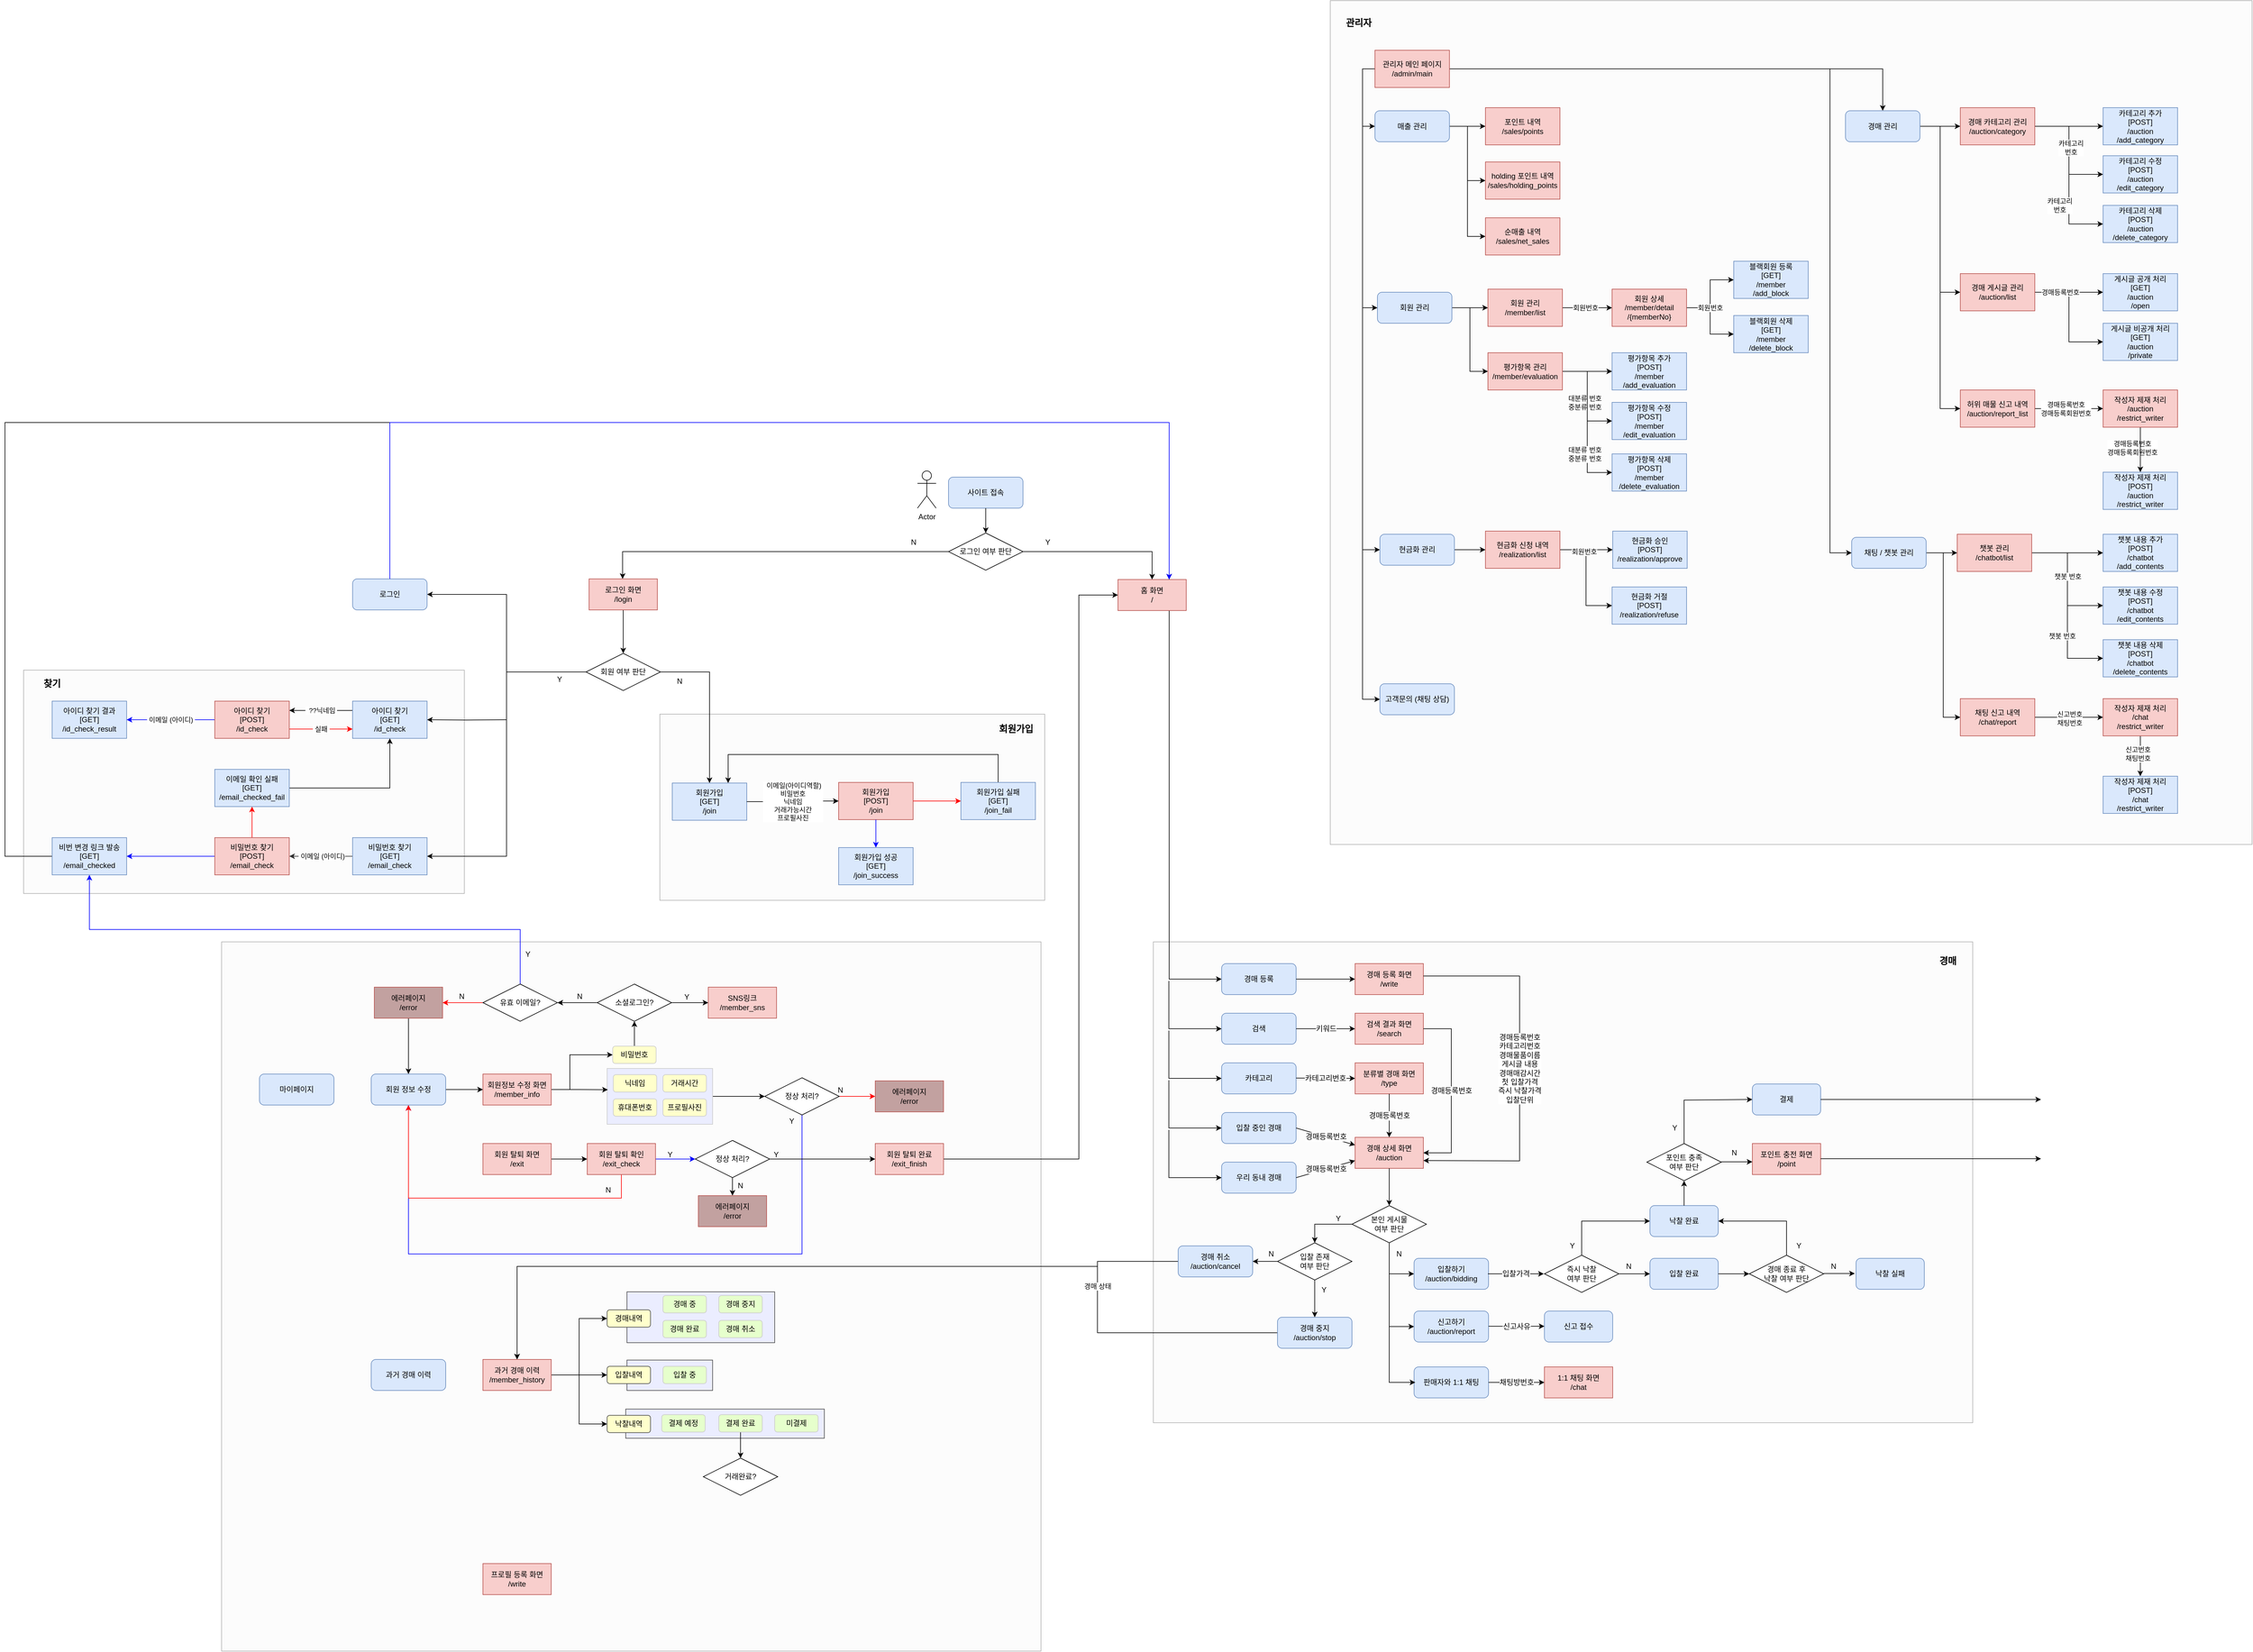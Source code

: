 <mxfile version="20.0.1" type="github" pages="2">
  <diagram id="h28S9tUxpFHeoZLsGMbE" name="경매 플로우">
    <mxGraphModel dx="6384" dy="4114" grid="1" gridSize="10" guides="1" tooltips="1" connect="1" arrows="1" fold="1" page="1" pageScale="1" pageWidth="827" pageHeight="1169" math="0" shadow="0">
      <root>
        <mxCell id="0" />
        <mxCell id="1" parent="0" />
        <mxCell id="Apxt1gWDg2CnoQeW8S9i-6" value="" style="rounded=0;whiteSpace=wrap;html=1;fontSize=12;fillColor=#FCFCFC;fontColor=#333333;strokeColor=#B3B3B3;" parent="1" vertex="1">
          <mxGeometry x="-1071" y="757" width="1320" height="1143" as="geometry" />
        </mxCell>
        <mxCell id="Apxt1gWDg2CnoQeW8S9i-68" value="" style="rounded=0;whiteSpace=wrap;html=1;shadow=0;strokeColor=#4D4D4D;fillColor=#EBEDFF;" parent="1" vertex="1">
          <mxGeometry x="-418" y="1321" width="238" height="82" as="geometry" />
        </mxCell>
        <mxCell id="Apxt1gWDg2CnoQeW8S9i-69" value="" style="rounded=0;whiteSpace=wrap;html=1;shadow=0;strokeColor=#4D4D4D;fillColor=#EBEDFF;" parent="1" vertex="1">
          <mxGeometry x="-420" y="1510" width="320" height="47" as="geometry" />
        </mxCell>
        <mxCell id="Apxt1gWDg2CnoQeW8S9i-67" value="" style="rounded=0;whiteSpace=wrap;html=1;shadow=0;strokeColor=#4D4D4D;fillColor=#EBEDFF;" parent="1" vertex="1">
          <mxGeometry x="-418" y="1431" width="138" height="49" as="geometry" />
        </mxCell>
        <mxCell id="Apxt1gWDg2CnoQeW8S9i-52" style="edgeStyle=orthogonalEdgeStyle;rounded=0;orthogonalLoop=1;jettySize=auto;html=1;exitX=1;exitY=0.5;exitDx=0;exitDy=0;strokeColor=#000000;" parent="1" source="Apxt1gWDg2CnoQeW8S9i-20" target="Apxt1gWDg2CnoQeW8S9i-49" edge="1">
          <mxGeometry relative="1" as="geometry" />
        </mxCell>
        <mxCell id="Apxt1gWDg2CnoQeW8S9i-20" value="" style="rounded=0;whiteSpace=wrap;html=1;shadow=0;strokeColor=#CCCCCC;fillColor=#EBEDFF;" parent="1" vertex="1">
          <mxGeometry x="-450" y="961" width="170" height="90" as="geometry" />
        </mxCell>
        <mxCell id="GqDT47UGu-WXVHs3Kjlu-189" value="" style="rounded=0;whiteSpace=wrap;html=1;fontSize=12;fillColor=#FCFCFC;fontColor=#333333;strokeColor=#B3B3B3;" parent="1" vertex="1">
          <mxGeometry x="430" y="757" width="1320" height="775" as="geometry" />
        </mxCell>
        <mxCell id="Qc3vLXFMTX0VV_zwiZc_-65" value="" style="rounded=0;whiteSpace=wrap;html=1;fontSize=12;fillColor=#FCFCFC;fontColor=#333333;strokeColor=#B3B3B3;" parent="1" vertex="1">
          <mxGeometry x="-1390" y="319" width="710" height="360" as="geometry" />
        </mxCell>
        <mxCell id="GqDT47UGu-WXVHs3Kjlu-1" value="사이트 접속" style="rounded=1;whiteSpace=wrap;html=1;fillColor=#dae8fc;strokeColor=#6c8ebf;" parent="1" vertex="1">
          <mxGeometry x="100" y="8" width="120" height="50" as="geometry" />
        </mxCell>
        <mxCell id="GqDT47UGu-WXVHs3Kjlu-4" style="edgeStyle=orthogonalEdgeStyle;rounded=0;orthogonalLoop=1;jettySize=auto;html=1;exitX=0.5;exitY=0;exitDx=0;exitDy=0;" parent="1" source="GqDT47UGu-WXVHs3Kjlu-2" edge="1">
          <mxGeometry relative="1" as="geometry">
            <mxPoint x="160" y="128" as="targetPoint" />
          </mxGeometry>
        </mxCell>
        <mxCell id="GqDT47UGu-WXVHs3Kjlu-2" value="로그인 여부 판단" style="rhombus;whiteSpace=wrap;html=1;" parent="1" vertex="1">
          <mxGeometry x="100" y="98" width="120" height="60" as="geometry" />
        </mxCell>
        <mxCell id="GqDT47UGu-WXVHs3Kjlu-3" value="" style="endArrow=classic;html=1;rounded=0;exitX=0.5;exitY=1;exitDx=0;exitDy=0;" parent="1" source="GqDT47UGu-WXVHs3Kjlu-1" edge="1">
          <mxGeometry width="50" height="50" relative="1" as="geometry">
            <mxPoint x="120" y="238" as="sourcePoint" />
            <mxPoint x="160" y="98" as="targetPoint" />
          </mxGeometry>
        </mxCell>
        <mxCell id="GqDT47UGu-WXVHs3Kjlu-5" value="" style="endArrow=classic;html=1;rounded=0;exitX=0;exitY=0.5;exitDx=0;exitDy=0;entryX=0.5;entryY=0;entryDx=0;entryDy=0;strokeColor=#000000;" parent="1" source="GqDT47UGu-WXVHs3Kjlu-2" edge="1">
          <mxGeometry width="50" height="50" relative="1" as="geometry">
            <mxPoint x="-200.0" y="128" as="sourcePoint" />
            <mxPoint x="-425" y="172" as="targetPoint" />
            <Array as="points">
              <mxPoint x="-250" y="128" />
              <mxPoint x="-425" y="128" />
            </Array>
          </mxGeometry>
        </mxCell>
        <mxCell id="GqDT47UGu-WXVHs3Kjlu-6" value="" style="endArrow=classic;html=1;rounded=0;exitX=1;exitY=0.5;exitDx=0;exitDy=0;entryX=0.5;entryY=0;entryDx=0;entryDy=0;" parent="1" source="GqDT47UGu-WXVHs3Kjlu-2" target="Qc3vLXFMTX0VV_zwiZc_-25" edge="1">
          <mxGeometry width="50" height="50" relative="1" as="geometry">
            <mxPoint x="300" y="128" as="sourcePoint" />
            <mxPoint x="385.0" y="158" as="targetPoint" />
            <Array as="points">
              <mxPoint x="428" y="128" />
            </Array>
          </mxGeometry>
        </mxCell>
        <mxCell id="GqDT47UGu-WXVHs3Kjlu-7" value="Y" style="text;html=1;strokeColor=none;fillColor=none;align=center;verticalAlign=middle;whiteSpace=wrap;rounded=0;" parent="1" vertex="1">
          <mxGeometry x="230" y="98" width="60" height="30" as="geometry" />
        </mxCell>
        <mxCell id="GqDT47UGu-WXVHs3Kjlu-8" value="N" style="text;html=1;strokeColor=none;fillColor=none;align=center;verticalAlign=middle;whiteSpace=wrap;rounded=0;" parent="1" vertex="1">
          <mxGeometry x="8" y="95" width="72" height="36" as="geometry" />
        </mxCell>
        <mxCell id="Qc3vLXFMTX0VV_zwiZc_-30" style="edgeStyle=orthogonalEdgeStyle;rounded=0;orthogonalLoop=1;jettySize=auto;html=1;entryX=1;entryY=0.5;entryDx=0;entryDy=0;strokeColor=#000000;" parent="1" target="Qc3vLXFMTX0VV_zwiZc_-35" edge="1">
          <mxGeometry relative="1" as="geometry">
            <mxPoint x="-703.4" y="422.3" as="targetPoint" />
            <mxPoint x="-612" y="399" as="sourcePoint" />
          </mxGeometry>
        </mxCell>
        <mxCell id="Qc3vLXFMTX0VV_zwiZc_-43" style="edgeStyle=orthogonalEdgeStyle;rounded=0;orthogonalLoop=1;jettySize=auto;html=1;exitX=0;exitY=0.5;exitDx=0;exitDy=0;entryX=1;entryY=0.5;entryDx=0;entryDy=0;strokeColor=#000000;" parent="1" source="GqDT47UGu-WXVHs3Kjlu-16" target="Qc3vLXFMTX0VV_zwiZc_-42" edge="1">
          <mxGeometry relative="1" as="geometry" />
        </mxCell>
        <mxCell id="GqDT47UGu-WXVHs3Kjlu-16" value="회원 여부 판단" style="rhombus;whiteSpace=wrap;html=1;" parent="1" vertex="1">
          <mxGeometry x="-484" y="292" width="120" height="60" as="geometry" />
        </mxCell>
        <mxCell id="GqDT47UGu-WXVHs3Kjlu-17" value="" style="endArrow=classic;html=1;rounded=0;exitX=0.5;exitY=1;exitDx=0;exitDy=0;entryX=0.5;entryY=0;entryDx=0;entryDy=0;" parent="1" target="GqDT47UGu-WXVHs3Kjlu-16" edge="1">
          <mxGeometry width="50" height="50" relative="1" as="geometry">
            <mxPoint x="-424.0" y="219" as="sourcePoint" />
            <mxPoint x="-424" y="245" as="targetPoint" />
          </mxGeometry>
        </mxCell>
        <mxCell id="GqDT47UGu-WXVHs3Kjlu-20" value="Y" style="text;html=1;strokeColor=none;fillColor=none;align=center;verticalAlign=middle;whiteSpace=wrap;rounded=0;" parent="1" vertex="1">
          <mxGeometry x="-549" y="319" width="45" height="30" as="geometry" />
        </mxCell>
        <mxCell id="GqDT47UGu-WXVHs3Kjlu-21" value="N" style="text;html=1;strokeColor=none;fillColor=none;align=center;verticalAlign=middle;whiteSpace=wrap;rounded=0;" parent="1" vertex="1">
          <mxGeometry x="-369" y="319" width="72" height="36" as="geometry" />
        </mxCell>
        <mxCell id="t9Ffm0_sdxv0qUP03rsa-1" value="Actor" style="shape=umlActor;verticalLabelPosition=bottom;verticalAlign=top;html=1;outlineConnect=0;fontSize=12;fillColor=#FCFCFC;" parent="1" vertex="1">
          <mxGeometry x="50" y="-2" width="30" height="60" as="geometry" />
        </mxCell>
        <mxCell id="Qc3vLXFMTX0VV_zwiZc_-24" value="로그인 화면&lt;br&gt;/login" style="rounded=0;whiteSpace=wrap;html=1;fillColor=#f8cecc;strokeColor=#b85450;" parent="1" vertex="1">
          <mxGeometry x="-479" y="172" width="110" height="50" as="geometry" />
        </mxCell>
        <mxCell id="Apxt1gWDg2CnoQeW8S9i-1" style="edgeStyle=orthogonalEdgeStyle;rounded=0;orthogonalLoop=1;jettySize=auto;html=1;exitX=0.75;exitY=1;exitDx=0;exitDy=0;entryX=0;entryY=0.5;entryDx=0;entryDy=0;" parent="1" source="Qc3vLXFMTX0VV_zwiZc_-25" target="GqDT47UGu-WXVHs3Kjlu-34" edge="1">
          <mxGeometry relative="1" as="geometry" />
        </mxCell>
        <mxCell id="Apxt1gWDg2CnoQeW8S9i-2" style="edgeStyle=orthogonalEdgeStyle;rounded=0;orthogonalLoop=1;jettySize=auto;html=1;entryX=0;entryY=0.5;entryDx=0;entryDy=0;" parent="1" target="GqDT47UGu-WXVHs3Kjlu-33" edge="1">
          <mxGeometry relative="1" as="geometry">
            <mxPoint x="455" y="820" as="sourcePoint" />
            <Array as="points">
              <mxPoint x="455" y="897" />
            </Array>
          </mxGeometry>
        </mxCell>
        <mxCell id="Apxt1gWDg2CnoQeW8S9i-3" style="edgeStyle=orthogonalEdgeStyle;rounded=0;orthogonalLoop=1;jettySize=auto;html=1;entryX=0;entryY=0.5;entryDx=0;entryDy=0;" parent="1" target="GqDT47UGu-WXVHs3Kjlu-35" edge="1">
          <mxGeometry relative="1" as="geometry">
            <mxPoint x="455" y="900" as="sourcePoint" />
            <Array as="points">
              <mxPoint x="455" y="977" />
            </Array>
          </mxGeometry>
        </mxCell>
        <mxCell id="Apxt1gWDg2CnoQeW8S9i-4" style="edgeStyle=orthogonalEdgeStyle;rounded=0;orthogonalLoop=1;jettySize=auto;html=1;entryX=0;entryY=0.5;entryDx=0;entryDy=0;" parent="1" target="GqDT47UGu-WXVHs3Kjlu-36" edge="1">
          <mxGeometry relative="1" as="geometry">
            <mxPoint x="455" y="980" as="sourcePoint" />
            <Array as="points">
              <mxPoint x="455" y="1057" />
            </Array>
          </mxGeometry>
        </mxCell>
        <mxCell id="Apxt1gWDg2CnoQeW8S9i-5" style="edgeStyle=orthogonalEdgeStyle;rounded=0;orthogonalLoop=1;jettySize=auto;html=1;entryX=0;entryY=0.5;entryDx=0;entryDy=0;" parent="1" target="GqDT47UGu-WXVHs3Kjlu-48" edge="1">
          <mxGeometry relative="1" as="geometry">
            <mxPoint x="455" y="1060" as="sourcePoint" />
            <Array as="points">
              <mxPoint x="455" y="1137" />
            </Array>
          </mxGeometry>
        </mxCell>
        <mxCell id="Qc3vLXFMTX0VV_zwiZc_-25" value="홈 화면&lt;br&gt;/" style="rounded=0;whiteSpace=wrap;html=1;fillColor=#f8cecc;strokeColor=#b85450;" parent="1" vertex="1">
          <mxGeometry x="373" y="173" width="110" height="50" as="geometry" />
        </mxCell>
        <mxCell id="Qc3vLXFMTX0VV_zwiZc_-29" style="edgeStyle=orthogonalEdgeStyle;rounded=0;orthogonalLoop=1;jettySize=auto;html=1;exitX=0;exitY=0.5;exitDx=0;exitDy=0;strokeColor=#000000;entryX=1;entryY=0.5;entryDx=0;entryDy=0;" parent="1" source="GqDT47UGu-WXVHs3Kjlu-16" target="Qc3vLXFMTX0VV_zwiZc_-34" edge="1">
          <mxGeometry relative="1" as="geometry">
            <mxPoint x="-484" y="275" as="sourcePoint" />
            <mxPoint x="-704" y="181" as="targetPoint" />
          </mxGeometry>
        </mxCell>
        <mxCell id="Qc3vLXFMTX0VV_zwiZc_-34" value="로그인" style="rounded=1;whiteSpace=wrap;html=1;fillColor=#dae8fc;strokeColor=#6c8ebf;" parent="1" vertex="1">
          <mxGeometry x="-860" y="172" width="120" height="50" as="geometry" />
        </mxCell>
        <mxCell id="Qc3vLXFMTX0VV_zwiZc_-40" value="&amp;nbsp; ??닉네임&amp;nbsp;" style="edgeStyle=orthogonalEdgeStyle;rounded=0;orthogonalLoop=1;jettySize=auto;html=1;exitX=0;exitY=0.25;exitDx=0;exitDy=0;entryX=1;entryY=0.25;entryDx=0;entryDy=0;strokeColor=#000000;" parent="1" source="Qc3vLXFMTX0VV_zwiZc_-35" target="Qc3vLXFMTX0VV_zwiZc_-37" edge="1">
          <mxGeometry relative="1" as="geometry" />
        </mxCell>
        <mxCell id="Qc3vLXFMTX0VV_zwiZc_-35" value="아이디 찾기&lt;br&gt;[GET]&lt;br&gt;/id_check" style="rounded=0;whiteSpace=wrap;html=1;fillColor=#dae8fc;strokeColor=#6c8ebf;" parent="1" vertex="1">
          <mxGeometry x="-860" y="369" width="120" height="60" as="geometry" />
        </mxCell>
        <mxCell id="Qc3vLXFMTX0VV_zwiZc_-36" value="아이디 찾기 결과&lt;br&gt;[GET]&lt;br&gt;/id_check_result" style="rounded=0;whiteSpace=wrap;html=1;fillColor=#dae8fc;strokeColor=#6c8ebf;" parent="1" vertex="1">
          <mxGeometry x="-1344" y="369" width="120" height="60" as="geometry" />
        </mxCell>
        <mxCell id="Qc3vLXFMTX0VV_zwiZc_-39" value="&amp;nbsp;이메일 (아이디)&amp;nbsp;" style="edgeStyle=orthogonalEdgeStyle;rounded=0;orthogonalLoop=1;jettySize=auto;html=1;exitX=0;exitY=0.5;exitDx=0;exitDy=0;entryX=1;entryY=0.5;entryDx=0;entryDy=0;strokeColor=#0000FF;" parent="1" source="Qc3vLXFMTX0VV_zwiZc_-37" target="Qc3vLXFMTX0VV_zwiZc_-36" edge="1">
          <mxGeometry relative="1" as="geometry" />
        </mxCell>
        <mxCell id="Qc3vLXFMTX0VV_zwiZc_-41" value="&amp;nbsp;실패&amp;nbsp;" style="edgeStyle=orthogonalEdgeStyle;rounded=0;orthogonalLoop=1;jettySize=auto;html=1;exitX=1;exitY=0.75;exitDx=0;exitDy=0;entryX=0;entryY=0.75;entryDx=0;entryDy=0;strokeColor=#FF0000;" parent="1" source="Qc3vLXFMTX0VV_zwiZc_-37" target="Qc3vLXFMTX0VV_zwiZc_-35" edge="1">
          <mxGeometry relative="1" as="geometry" />
        </mxCell>
        <mxCell id="Qc3vLXFMTX0VV_zwiZc_-37" value="아이디 찾기&lt;br&gt;[POST]&lt;br&gt;/id_check" style="rounded=0;whiteSpace=wrap;html=1;fillColor=#f8cecc;strokeColor=#b85450;" parent="1" vertex="1">
          <mxGeometry x="-1082" y="369" width="120" height="60" as="geometry" />
        </mxCell>
        <mxCell id="Qc3vLXFMTX0VV_zwiZc_-45" value="&amp;nbsp;이메일 (아이디)" style="edgeStyle=orthogonalEdgeStyle;rounded=0;orthogonalLoop=1;jettySize=auto;html=1;exitX=0;exitY=0.5;exitDx=0;exitDy=0;entryX=1;entryY=0.5;entryDx=0;entryDy=0;strokeColor=#333333;" parent="1" source="Qc3vLXFMTX0VV_zwiZc_-42" target="Qc3vLXFMTX0VV_zwiZc_-44" edge="1">
          <mxGeometry x="-0.02" relative="1" as="geometry">
            <mxPoint as="offset" />
          </mxGeometry>
        </mxCell>
        <mxCell id="Qc3vLXFMTX0VV_zwiZc_-42" value="비밀번호 찾기&lt;br&gt;[GET]&lt;br&gt;/email_check" style="rounded=0;whiteSpace=wrap;html=1;fillColor=#dae8fc;strokeColor=#6c8ebf;" parent="1" vertex="1">
          <mxGeometry x="-860" y="589" width="120" height="60" as="geometry" />
        </mxCell>
        <mxCell id="Qc3vLXFMTX0VV_zwiZc_-48" style="edgeStyle=orthogonalEdgeStyle;rounded=0;orthogonalLoop=1;jettySize=auto;html=1;exitX=0;exitY=0.5;exitDx=0;exitDy=0;entryX=1;entryY=0.5;entryDx=0;entryDy=0;strokeColor=#0000FF;" parent="1" source="Qc3vLXFMTX0VV_zwiZc_-44" target="Qc3vLXFMTX0VV_zwiZc_-47" edge="1">
          <mxGeometry relative="1" as="geometry" />
        </mxCell>
        <mxCell id="Qc3vLXFMTX0VV_zwiZc_-51" style="edgeStyle=orthogonalEdgeStyle;rounded=0;orthogonalLoop=1;jettySize=auto;html=1;exitX=0.5;exitY=0;exitDx=0;exitDy=0;entryX=0.5;entryY=1;entryDx=0;entryDy=0;strokeColor=#FF0000;" parent="1" source="Qc3vLXFMTX0VV_zwiZc_-44" target="Qc3vLXFMTX0VV_zwiZc_-49" edge="1">
          <mxGeometry relative="1" as="geometry" />
        </mxCell>
        <mxCell id="Qc3vLXFMTX0VV_zwiZc_-44" value="비밀번호 찾기&lt;br&gt;[POST]&lt;br&gt;/email_check" style="rounded=0;whiteSpace=wrap;html=1;fillColor=#f8cecc;strokeColor=#b85450;" parent="1" vertex="1">
          <mxGeometry x="-1082" y="589" width="120" height="60" as="geometry" />
        </mxCell>
        <mxCell id="Apxt1gWDg2CnoQeW8S9i-32" style="edgeStyle=orthogonalEdgeStyle;rounded=0;orthogonalLoop=1;jettySize=auto;html=1;exitX=0;exitY=0.5;exitDx=0;exitDy=0;strokeColor=#000000;entryX=0.75;entryY=0;entryDx=0;entryDy=0;" parent="1" source="Qc3vLXFMTX0VV_zwiZc_-47" target="Qc3vLXFMTX0VV_zwiZc_-25" edge="1">
          <mxGeometry relative="1" as="geometry">
            <mxPoint x="-800" y="-90" as="targetPoint" />
            <Array as="points">
              <mxPoint x="-1420" y="619" />
              <mxPoint x="-1420" y="-80" />
              <mxPoint x="455" y="-80" />
            </Array>
          </mxGeometry>
        </mxCell>
        <mxCell id="Qc3vLXFMTX0VV_zwiZc_-47" value="비번 변경 링크 발송&lt;br&gt;[GET]&lt;br&gt;/email_checked" style="rounded=0;whiteSpace=wrap;html=1;fillColor=#dae8fc;strokeColor=#6c8ebf;" parent="1" vertex="1">
          <mxGeometry x="-1344" y="589" width="120" height="60" as="geometry" />
        </mxCell>
        <mxCell id="Qc3vLXFMTX0VV_zwiZc_-52" style="edgeStyle=orthogonalEdgeStyle;rounded=0;orthogonalLoop=1;jettySize=auto;html=1;exitX=1;exitY=0.5;exitDx=0;exitDy=0;entryX=0.5;entryY=1;entryDx=0;entryDy=0;strokeColor=#000000;" parent="1" source="Qc3vLXFMTX0VV_zwiZc_-49" target="Qc3vLXFMTX0VV_zwiZc_-35" edge="1">
          <mxGeometry relative="1" as="geometry" />
        </mxCell>
        <mxCell id="Qc3vLXFMTX0VV_zwiZc_-49" value="이메일 확인 실패&lt;br&gt;[GET]&lt;br&gt;/email_checked_fail" style="rounded=0;whiteSpace=wrap;html=1;fillColor=#dae8fc;strokeColor=#6c8ebf;" parent="1" vertex="1">
          <mxGeometry x="-1082" y="479" width="120" height="60" as="geometry" />
        </mxCell>
        <mxCell id="GqDT47UGu-WXVHs3Kjlu-32" value="경매" style="text;html=1;strokeColor=none;fillColor=none;align=center;verticalAlign=middle;whiteSpace=wrap;rounded=0;fontStyle=1;fontSize=15;" parent="1" vertex="1">
          <mxGeometry x="1680" y="772" width="60" height="30" as="geometry" />
        </mxCell>
        <mxCell id="GqDT47UGu-WXVHs3Kjlu-33" value="검색" style="rounded=1;whiteSpace=wrap;html=1;fillColor=#dae8fc;strokeColor=#6c8ebf;" parent="1" vertex="1">
          <mxGeometry x="540" y="872" width="120" height="50" as="geometry" />
        </mxCell>
        <mxCell id="GqDT47UGu-WXVHs3Kjlu-34" value="경매 등록" style="rounded=1;whiteSpace=wrap;html=1;fillColor=#dae8fc;strokeColor=#6c8ebf;" parent="1" vertex="1">
          <mxGeometry x="540" y="792" width="120" height="50" as="geometry" />
        </mxCell>
        <mxCell id="GqDT47UGu-WXVHs3Kjlu-35" value="카테고리" style="rounded=1;whiteSpace=wrap;html=1;fillColor=#dae8fc;strokeColor=#6c8ebf;" parent="1" vertex="1">
          <mxGeometry x="540" y="952" width="120" height="50" as="geometry" />
        </mxCell>
        <mxCell id="GqDT47UGu-WXVHs3Kjlu-36" value="입찰 중인 경매" style="rounded=1;whiteSpace=wrap;html=1;fillColor=#dae8fc;strokeColor=#6c8ebf;" parent="1" vertex="1">
          <mxGeometry x="540" y="1032" width="120" height="50" as="geometry" />
        </mxCell>
        <mxCell id="GqDT47UGu-WXVHs3Kjlu-41" value="키워드" style="endArrow=classic;html=1;rounded=0;fontSize=12;exitX=1;exitY=0.5;exitDx=0;exitDy=0;entryX=0;entryY=0.5;entryDx=0;entryDy=0;" parent="1" source="GqDT47UGu-WXVHs3Kjlu-33" target="GqDT47UGu-WXVHs3Kjlu-42" edge="1">
          <mxGeometry width="50" height="50" relative="1" as="geometry">
            <mxPoint x="650" y="952" as="sourcePoint" />
            <mxPoint x="700" y="902" as="targetPoint" />
          </mxGeometry>
        </mxCell>
        <mxCell id="GqDT47UGu-WXVHs3Kjlu-42" value="검색 결과 화면&lt;br&gt;/search" style="rounded=0;whiteSpace=wrap;html=1;fillColor=#f8cecc;strokeColor=#b85450;" parent="1" vertex="1">
          <mxGeometry x="755" y="872" width="110" height="50" as="geometry" />
        </mxCell>
        <mxCell id="GqDT47UGu-WXVHs3Kjlu-44" value="" style="endArrow=classic;html=1;rounded=0;fontSize=12;exitX=1;exitY=0.5;exitDx=0;exitDy=0;entryX=0;entryY=0.5;entryDx=0;entryDy=0;" parent="1" source="GqDT47UGu-WXVHs3Kjlu-34" target="GqDT47UGu-WXVHs3Kjlu-45" edge="1">
          <mxGeometry width="50" height="50" relative="1" as="geometry">
            <mxPoint x="650" y="792" as="sourcePoint" />
            <mxPoint x="700" y="742" as="targetPoint" />
          </mxGeometry>
        </mxCell>
        <mxCell id="GqDT47UGu-WXVHs3Kjlu-45" value="경매 등록 화면&lt;br&gt;/write" style="rounded=0;whiteSpace=wrap;html=1;fillColor=#f8cecc;strokeColor=#b85450;" parent="1" vertex="1">
          <mxGeometry x="755" y="792" width="110" height="50" as="geometry" />
        </mxCell>
        <mxCell id="GqDT47UGu-WXVHs3Kjlu-48" value="우리 동내 경매" style="rounded=1;whiteSpace=wrap;html=1;fillColor=#dae8fc;strokeColor=#6c8ebf;" parent="1" vertex="1">
          <mxGeometry x="540" y="1112" width="120" height="50" as="geometry" />
        </mxCell>
        <mxCell id="GqDT47UGu-WXVHs3Kjlu-50" value="카테고리번호" style="endArrow=classic;html=1;rounded=0;fontSize=12;exitX=1;exitY=0.5;exitDx=0;exitDy=0;entryX=0;entryY=0.5;entryDx=0;entryDy=0;" parent="1" target="GqDT47UGu-WXVHs3Kjlu-51" edge="1">
          <mxGeometry width="50" height="50" relative="1" as="geometry">
            <mxPoint x="660" y="976.5" as="sourcePoint" />
            <mxPoint x="725" y="976.5" as="targetPoint" />
          </mxGeometry>
        </mxCell>
        <mxCell id="GqDT47UGu-WXVHs3Kjlu-51" value="분류별 경매 화면&lt;br&gt;/type" style="rounded=0;whiteSpace=wrap;html=1;fillColor=#f8cecc;strokeColor=#b85450;" parent="1" vertex="1">
          <mxGeometry x="755" y="952" width="110" height="50" as="geometry" />
        </mxCell>
        <mxCell id="GqDT47UGu-WXVHs3Kjlu-53" value="경매등록번호" style="endArrow=classic;html=1;rounded=0;fontSize=12;exitX=1;exitY=0.5;exitDx=0;exitDy=0;entryX=0;entryY=0.25;entryDx=0;entryDy=0;" parent="1" source="GqDT47UGu-WXVHs3Kjlu-36" target="GqDT47UGu-WXVHs3Kjlu-54" edge="1">
          <mxGeometry width="50" height="50" relative="1" as="geometry">
            <mxPoint x="650" y="872" as="sourcePoint" />
            <mxPoint x="700" y="822" as="targetPoint" />
          </mxGeometry>
        </mxCell>
        <mxCell id="GqDT47UGu-WXVHs3Kjlu-54" value="경매 상세 화면&lt;br&gt;/auction" style="rounded=0;whiteSpace=wrap;html=1;fillColor=#f8cecc;strokeColor=#b85450;" parent="1" vertex="1">
          <mxGeometry x="755" y="1072" width="110" height="50" as="geometry" />
        </mxCell>
        <mxCell id="GqDT47UGu-WXVHs3Kjlu-55" value="경매등록번호" style="endArrow=classic;html=1;rounded=0;fontSize=12;exitX=1;exitY=0.5;exitDx=0;exitDy=0;entryX=0;entryY=0.75;entryDx=0;entryDy=0;" parent="1" source="GqDT47UGu-WXVHs3Kjlu-48" target="GqDT47UGu-WXVHs3Kjlu-54" edge="1">
          <mxGeometry width="50" height="50" relative="1" as="geometry">
            <mxPoint x="670" y="1067" as="sourcePoint" />
            <mxPoint x="770" y="1097" as="targetPoint" />
          </mxGeometry>
        </mxCell>
        <mxCell id="GqDT47UGu-WXVHs3Kjlu-165" value="경매등록번호" style="endArrow=classic;html=1;rounded=0;fontSize=12;exitX=1;exitY=0.5;exitDx=0;exitDy=0;" parent="1" target="GqDT47UGu-WXVHs3Kjlu-54" edge="1">
          <mxGeometry width="50" height="50" relative="1" as="geometry">
            <mxPoint x="810" y="1002" as="sourcePoint" />
            <mxPoint x="905" y="1042" as="targetPoint" />
          </mxGeometry>
        </mxCell>
        <mxCell id="GqDT47UGu-WXVHs3Kjlu-166" value="경매등록번호" style="endArrow=classic;html=1;rounded=0;fontSize=12;exitX=1;exitY=0.5;exitDx=0;exitDy=0;entryX=1;entryY=0.5;entryDx=0;entryDy=0;" parent="1" source="GqDT47UGu-WXVHs3Kjlu-42" target="GqDT47UGu-WXVHs3Kjlu-54" edge="1">
          <mxGeometry width="50" height="50" relative="1" as="geometry">
            <mxPoint x="930" y="882" as="sourcePoint" />
            <mxPoint x="980" y="832" as="targetPoint" />
            <Array as="points">
              <mxPoint x="910" y="897" />
              <mxPoint x="910" y="1097" />
            </Array>
          </mxGeometry>
        </mxCell>
        <mxCell id="GqDT47UGu-WXVHs3Kjlu-169" value="경매등록번호&lt;br&gt;카테고리번호&lt;br&gt;경매물품이름&lt;br&gt;게시글 내용&lt;br&gt;경매매감시간&lt;br&gt;첫 입찰가격&lt;br&gt;즉시 낙찰가격&lt;br&gt;입찰단위" style="endArrow=classic;html=1;rounded=0;fontSize=12;exitX=1;exitY=0.5;exitDx=0;exitDy=0;entryX=1;entryY=0.75;entryDx=0;entryDy=0;" parent="1" target="GqDT47UGu-WXVHs3Kjlu-54" edge="1">
          <mxGeometry width="50" height="50" relative="1" as="geometry">
            <mxPoint x="865" y="812" as="sourcePoint" />
            <mxPoint x="865" y="1012" as="targetPoint" />
            <Array as="points">
              <mxPoint x="1020" y="812" />
              <mxPoint x="1020" y="1110" />
            </Array>
          </mxGeometry>
        </mxCell>
        <mxCell id="GqDT47UGu-WXVHs3Kjlu-172" value="" style="endArrow=classic;html=1;rounded=0;fontSize=12;exitX=0.5;exitY=1;exitDx=0;exitDy=0;" parent="1" source="GqDT47UGu-WXVHs3Kjlu-54" target="GqDT47UGu-WXVHs3Kjlu-173" edge="1">
          <mxGeometry width="50" height="50" relative="1" as="geometry">
            <mxPoint x="930" y="1102" as="sourcePoint" />
            <mxPoint x="980" y="1052" as="targetPoint" />
          </mxGeometry>
        </mxCell>
        <mxCell id="GqDT47UGu-WXVHs3Kjlu-173" value="본인 게시물 &lt;br&gt;여부 판단" style="rhombus;whiteSpace=wrap;html=1;" parent="1" vertex="1">
          <mxGeometry x="750" y="1182" width="120" height="60" as="geometry" />
        </mxCell>
        <mxCell id="GqDT47UGu-WXVHs3Kjlu-175" value="" style="endArrow=classic;html=1;rounded=0;entryX=0;entryY=0.5;entryDx=0;entryDy=0;exitX=0.5;exitY=1;exitDx=0;exitDy=0;" parent="1" source="GqDT47UGu-WXVHs3Kjlu-173" target="GqDT47UGu-WXVHs3Kjlu-180" edge="1">
          <mxGeometry width="50" height="50" relative="1" as="geometry">
            <mxPoint x="868" y="1212" as="sourcePoint" />
            <mxPoint x="1033" y="1242" as="targetPoint" />
            <Array as="points">
              <mxPoint x="810" y="1292" />
            </Array>
          </mxGeometry>
        </mxCell>
        <mxCell id="GqDT47UGu-WXVHs3Kjlu-176" value="Y" style="text;html=1;strokeColor=none;fillColor=none;align=center;verticalAlign=middle;whiteSpace=wrap;rounded=0;" parent="1" vertex="1">
          <mxGeometry x="698" y="1188" width="60" height="30" as="geometry" />
        </mxCell>
        <mxCell id="GqDT47UGu-WXVHs3Kjlu-177" value="N" style="text;html=1;strokeColor=none;fillColor=none;align=center;verticalAlign=middle;whiteSpace=wrap;rounded=0;" parent="1" vertex="1">
          <mxGeometry x="790" y="1242" width="72" height="36" as="geometry" />
        </mxCell>
        <mxCell id="Apxt1gWDg2CnoQeW8S9i-75" style="edgeStyle=orthogonalEdgeStyle;rounded=0;orthogonalLoop=1;jettySize=auto;html=1;exitX=0;exitY=0.5;exitDx=0;exitDy=0;entryX=0.5;entryY=0;entryDx=0;entryDy=0;strokeColor=#000000;" parent="1" source="GqDT47UGu-WXVHs3Kjlu-178" target="Apxt1gWDg2CnoQeW8S9i-9" edge="1">
          <mxGeometry relative="1" as="geometry">
            <Array as="points">
              <mxPoint x="340" y="1272" />
              <mxPoint x="340" y="1280" />
              <mxPoint x="-595" y="1280" />
            </Array>
          </mxGeometry>
        </mxCell>
        <mxCell id="GqDT47UGu-WXVHs3Kjlu-178" value="경매 취소&lt;br&gt;/auction/cancel" style="rounded=1;whiteSpace=wrap;html=1;fillColor=#dae8fc;strokeColor=#6c8ebf;" parent="1" vertex="1">
          <mxGeometry x="470" y="1247" width="120" height="50" as="geometry" />
        </mxCell>
        <mxCell id="Apxt1gWDg2CnoQeW8S9i-73" value="&amp;nbsp;경매 상태&amp;nbsp;" style="edgeStyle=orthogonalEdgeStyle;rounded=0;orthogonalLoop=1;jettySize=auto;html=1;exitX=0;exitY=0.5;exitDx=0;exitDy=0;entryX=0.5;entryY=0;entryDx=0;entryDy=0;strokeColor=#000000;" parent="1" source="GqDT47UGu-WXVHs3Kjlu-179" target="Apxt1gWDg2CnoQeW8S9i-9" edge="1">
          <mxGeometry x="-0.507" relative="1" as="geometry">
            <Array as="points">
              <mxPoint x="340" y="1387" />
              <mxPoint x="340" y="1280" />
              <mxPoint x="-595" y="1280" />
            </Array>
            <mxPoint as="offset" />
          </mxGeometry>
        </mxCell>
        <mxCell id="GqDT47UGu-WXVHs3Kjlu-179" value="경매 중지&lt;br&gt;/auction/stop" style="rounded=1;whiteSpace=wrap;html=1;fillColor=#dae8fc;strokeColor=#6c8ebf;" parent="1" vertex="1">
          <mxGeometry x="630" y="1362" width="120" height="50" as="geometry" />
        </mxCell>
        <mxCell id="GqDT47UGu-WXVHs3Kjlu-180" value="입찰하기&lt;br&gt;/auction/bidding" style="rounded=1;whiteSpace=wrap;html=1;fillColor=#dae8fc;strokeColor=#6c8ebf;" parent="1" vertex="1">
          <mxGeometry x="850" y="1267" width="120" height="50" as="geometry" />
        </mxCell>
        <mxCell id="GqDT47UGu-WXVHs3Kjlu-181" value="신고하기&lt;br&gt;/auction/report" style="rounded=1;whiteSpace=wrap;html=1;fillColor=#dae8fc;strokeColor=#6c8ebf;" parent="1" vertex="1">
          <mxGeometry x="850" y="1352" width="120" height="50" as="geometry" />
        </mxCell>
        <mxCell id="GqDT47UGu-WXVHs3Kjlu-182" value="판매자와 1:1 채팅" style="rounded=1;whiteSpace=wrap;html=1;fillColor=#dae8fc;strokeColor=#6c8ebf;" parent="1" vertex="1">
          <mxGeometry x="850" y="1442" width="120" height="50" as="geometry" />
        </mxCell>
        <mxCell id="GqDT47UGu-WXVHs3Kjlu-184" value="" style="endArrow=classic;html=1;rounded=0;entryX=0;entryY=0.5;entryDx=0;entryDy=0;exitX=0.5;exitY=1;exitDx=0;exitDy=0;" parent="1" target="GqDT47UGu-WXVHs3Kjlu-181" edge="1">
          <mxGeometry width="50" height="50" relative="1" as="geometry">
            <mxPoint x="810" y="1292" as="sourcePoint" />
            <mxPoint x="850" y="1342" as="targetPoint" />
            <Array as="points">
              <mxPoint x="810" y="1377" />
            </Array>
          </mxGeometry>
        </mxCell>
        <mxCell id="GqDT47UGu-WXVHs3Kjlu-185" value="" style="endArrow=classic;html=1;rounded=0;entryX=0;entryY=0.5;entryDx=0;entryDy=0;" parent="1" edge="1">
          <mxGeometry width="50" height="50" relative="1" as="geometry">
            <mxPoint x="810" y="1372" as="sourcePoint" />
            <mxPoint x="852" y="1467" as="targetPoint" />
            <Array as="points">
              <mxPoint x="810" y="1467" />
            </Array>
          </mxGeometry>
        </mxCell>
        <mxCell id="GqDT47UGu-WXVHs3Kjlu-187" value="채팅방번호" style="endArrow=classic;html=1;rounded=0;fontSize=12;exitX=1;exitY=0.5;exitDx=0;exitDy=0;entryX=0;entryY=0.5;entryDx=0;entryDy=0;" parent="1" source="GqDT47UGu-WXVHs3Kjlu-182" target="GqDT47UGu-WXVHs3Kjlu-188" edge="1">
          <mxGeometry width="50" height="50" relative="1" as="geometry">
            <mxPoint x="930" y="1372" as="sourcePoint" />
            <mxPoint x="980" y="1322" as="targetPoint" />
          </mxGeometry>
        </mxCell>
        <mxCell id="GqDT47UGu-WXVHs3Kjlu-188" value="1:1 채팅 화면&lt;br&gt;/chat" style="rounded=0;whiteSpace=wrap;html=1;fillColor=#f8cecc;strokeColor=#b85450;" parent="1" vertex="1">
          <mxGeometry x="1060" y="1442" width="110" height="50" as="geometry" />
        </mxCell>
        <mxCell id="GqDT47UGu-WXVHs3Kjlu-191" value="신고 접수" style="rounded=1;whiteSpace=wrap;html=1;fillColor=#dae8fc;strokeColor=#6c8ebf;" parent="1" vertex="1">
          <mxGeometry x="1060" y="1352" width="110" height="50" as="geometry" />
        </mxCell>
        <mxCell id="GqDT47UGu-WXVHs3Kjlu-192" value="신고사유" style="endArrow=classic;html=1;rounded=0;fontSize=12;exitX=1;exitY=0.5;exitDx=0;exitDy=0;entryX=0;entryY=0.5;entryDx=0;entryDy=0;" parent="1" edge="1">
          <mxGeometry width="50" height="50" relative="1" as="geometry">
            <mxPoint x="970.0" y="1376.52" as="sourcePoint" />
            <mxPoint x="1060" y="1376.52" as="targetPoint" />
          </mxGeometry>
        </mxCell>
        <mxCell id="GqDT47UGu-WXVHs3Kjlu-196" value="입찰가격" style="endArrow=classic;html=1;rounded=0;fontSize=12;exitX=1;exitY=0.5;exitDx=0;exitDy=0;entryX=0;entryY=0.5;entryDx=0;entryDy=0;" parent="1" edge="1">
          <mxGeometry width="50" height="50" relative="1" as="geometry">
            <mxPoint x="969.0" y="1292" as="sourcePoint" />
            <mxPoint x="1059" y="1292" as="targetPoint" />
          </mxGeometry>
        </mxCell>
        <mxCell id="GqDT47UGu-WXVHs3Kjlu-197" value="즉시 낙찰&lt;br&gt;여부 판단" style="rhombus;whiteSpace=wrap;html=1;" parent="1" vertex="1">
          <mxGeometry x="1060" y="1262" width="120" height="60" as="geometry" />
        </mxCell>
        <mxCell id="GqDT47UGu-WXVHs3Kjlu-198" value="입찰 존재&lt;br&gt;여부 판단" style="rhombus;whiteSpace=wrap;html=1;" parent="1" vertex="1">
          <mxGeometry x="630" y="1242" width="120" height="60" as="geometry" />
        </mxCell>
        <mxCell id="GqDT47UGu-WXVHs3Kjlu-201" value="" style="endArrow=classic;html=1;rounded=0;fontSize=12;entryX=0.5;entryY=0;entryDx=0;entryDy=0;" parent="1" target="GqDT47UGu-WXVHs3Kjlu-198" edge="1">
          <mxGeometry width="50" height="50" relative="1" as="geometry">
            <mxPoint x="750" y="1212" as="sourcePoint" />
            <mxPoint x="980" y="1222" as="targetPoint" />
            <Array as="points">
              <mxPoint x="690" y="1212" />
            </Array>
          </mxGeometry>
        </mxCell>
        <mxCell id="GqDT47UGu-WXVHs3Kjlu-202" value="" style="endArrow=classic;html=1;rounded=0;fontSize=12;exitX=0;exitY=0.5;exitDx=0;exitDy=0;entryX=1;entryY=0.5;entryDx=0;entryDy=0;" parent="1" source="GqDT47UGu-WXVHs3Kjlu-198" target="GqDT47UGu-WXVHs3Kjlu-178" edge="1">
          <mxGeometry width="50" height="50" relative="1" as="geometry">
            <mxPoint x="930" y="1272" as="sourcePoint" />
            <mxPoint x="980" y="1222" as="targetPoint" />
          </mxGeometry>
        </mxCell>
        <mxCell id="GqDT47UGu-WXVHs3Kjlu-203" value="" style="endArrow=classic;html=1;rounded=0;fontSize=12;exitX=0.5;exitY=1;exitDx=0;exitDy=0;" parent="1" source="GqDT47UGu-WXVHs3Kjlu-198" target="GqDT47UGu-WXVHs3Kjlu-179" edge="1">
          <mxGeometry width="50" height="50" relative="1" as="geometry">
            <mxPoint x="930" y="1272" as="sourcePoint" />
            <mxPoint x="980" y="1222" as="targetPoint" />
          </mxGeometry>
        </mxCell>
        <mxCell id="GqDT47UGu-WXVHs3Kjlu-204" value="Y" style="text;html=1;strokeColor=none;fillColor=none;align=center;verticalAlign=middle;whiteSpace=wrap;rounded=0;" parent="1" vertex="1">
          <mxGeometry x="675" y="1303" width="60" height="30" as="geometry" />
        </mxCell>
        <mxCell id="GqDT47UGu-WXVHs3Kjlu-205" value="N" style="text;html=1;strokeColor=none;fillColor=none;align=center;verticalAlign=middle;whiteSpace=wrap;rounded=0;" parent="1" vertex="1">
          <mxGeometry x="584" y="1242" width="72" height="36" as="geometry" />
        </mxCell>
        <mxCell id="GqDT47UGu-WXVHs3Kjlu-206" value="" style="endArrow=classic;html=1;rounded=0;fontSize=12;exitX=0.5;exitY=1;exitDx=0;exitDy=0;entryX=0;entryY=0.5;entryDx=0;entryDy=0;" parent="1" target="GqDT47UGu-WXVHs3Kjlu-207" edge="1">
          <mxGeometry width="50" height="50" relative="1" as="geometry">
            <mxPoint x="1180" y="1292" as="sourcePoint" />
            <mxPoint x="1180" y="1352" as="targetPoint" />
          </mxGeometry>
        </mxCell>
        <mxCell id="GqDT47UGu-WXVHs3Kjlu-207" value="입찰 완료" style="rounded=1;whiteSpace=wrap;html=1;fillColor=#dae8fc;strokeColor=#6c8ebf;" parent="1" vertex="1">
          <mxGeometry x="1230" y="1267" width="110" height="50" as="geometry" />
        </mxCell>
        <mxCell id="GqDT47UGu-WXVHs3Kjlu-208" value="N" style="text;html=1;strokeColor=none;fillColor=none;align=center;verticalAlign=middle;whiteSpace=wrap;rounded=0;" parent="1" vertex="1">
          <mxGeometry x="1160" y="1262" width="72" height="36" as="geometry" />
        </mxCell>
        <mxCell id="GqDT47UGu-WXVHs3Kjlu-210" value="" style="endArrow=classic;html=1;rounded=0;fontSize=12;exitX=0.5;exitY=0;exitDx=0;exitDy=0;entryX=0;entryY=0.5;entryDx=0;entryDy=0;" parent="1" source="GqDT47UGu-WXVHs3Kjlu-197" target="GqDT47UGu-WXVHs3Kjlu-211" edge="1">
          <mxGeometry width="50" height="50" relative="1" as="geometry">
            <mxPoint x="1119.52" y="1188" as="sourcePoint" />
            <mxPoint x="1119.52" y="1248" as="targetPoint" />
            <Array as="points">
              <mxPoint x="1120" y="1207" />
            </Array>
          </mxGeometry>
        </mxCell>
        <mxCell id="GqDT47UGu-WXVHs3Kjlu-211" value="낙찰 완료" style="rounded=1;whiteSpace=wrap;html=1;fillColor=#dae8fc;strokeColor=#6c8ebf;" parent="1" vertex="1">
          <mxGeometry x="1230" y="1182" width="110" height="50" as="geometry" />
        </mxCell>
        <mxCell id="GqDT47UGu-WXVHs3Kjlu-212" value="Y" style="text;html=1;strokeColor=none;fillColor=none;align=center;verticalAlign=middle;whiteSpace=wrap;rounded=0;" parent="1" vertex="1">
          <mxGeometry x="1075" y="1232" width="60" height="30" as="geometry" />
        </mxCell>
        <mxCell id="GqDT47UGu-WXVHs3Kjlu-213" value="경매 종료 후&lt;br&gt;낙찰 여부 판단" style="rhombus;whiteSpace=wrap;html=1;" parent="1" vertex="1">
          <mxGeometry x="1390" y="1262" width="120" height="60" as="geometry" />
        </mxCell>
        <mxCell id="GqDT47UGu-WXVHs3Kjlu-214" value="" style="endArrow=classic;html=1;rounded=0;fontSize=12;exitX=1;exitY=0.5;exitDx=0;exitDy=0;entryX=0;entryY=0.5;entryDx=0;entryDy=0;" parent="1" source="GqDT47UGu-WXVHs3Kjlu-207" target="GqDT47UGu-WXVHs3Kjlu-213" edge="1">
          <mxGeometry width="50" height="50" relative="1" as="geometry">
            <mxPoint x="1280" y="1272" as="sourcePoint" />
            <mxPoint x="1330" y="1222" as="targetPoint" />
          </mxGeometry>
        </mxCell>
        <mxCell id="GqDT47UGu-WXVHs3Kjlu-215" value="" style="endArrow=classic;html=1;rounded=0;fontSize=12;exitX=0.5;exitY=0;exitDx=0;exitDy=0;entryX=1;entryY=0.5;entryDx=0;entryDy=0;" parent="1" source="GqDT47UGu-WXVHs3Kjlu-213" target="GqDT47UGu-WXVHs3Kjlu-211" edge="1">
          <mxGeometry width="50" height="50" relative="1" as="geometry">
            <mxPoint x="1280" y="1272" as="sourcePoint" />
            <mxPoint x="1330" y="1222" as="targetPoint" />
            <Array as="points">
              <mxPoint x="1450" y="1207" />
            </Array>
          </mxGeometry>
        </mxCell>
        <mxCell id="GqDT47UGu-WXVHs3Kjlu-216" value="Y" style="text;html=1;strokeColor=none;fillColor=none;align=center;verticalAlign=middle;whiteSpace=wrap;rounded=0;" parent="1" vertex="1">
          <mxGeometry x="1440" y="1232" width="60" height="30" as="geometry" />
        </mxCell>
        <mxCell id="GqDT47UGu-WXVHs3Kjlu-217" value="N" style="text;html=1;strokeColor=none;fillColor=none;align=center;verticalAlign=middle;whiteSpace=wrap;rounded=0;" parent="1" vertex="1">
          <mxGeometry x="1490" y="1262" width="72" height="36" as="geometry" />
        </mxCell>
        <mxCell id="GqDT47UGu-WXVHs3Kjlu-218" value="" style="endArrow=classic;html=1;rounded=0;fontSize=12;exitX=1;exitY=0.5;exitDx=0;exitDy=0;entryX=0;entryY=0.5;entryDx=0;entryDy=0;" parent="1" edge="1">
          <mxGeometry width="50" height="50" relative="1" as="geometry">
            <mxPoint x="1510" y="1291.52" as="sourcePoint" />
            <mxPoint x="1560" y="1291.52" as="targetPoint" />
          </mxGeometry>
        </mxCell>
        <mxCell id="GqDT47UGu-WXVHs3Kjlu-219" value="낙찰 실패" style="rounded=1;whiteSpace=wrap;html=1;fillColor=#dae8fc;strokeColor=#6c8ebf;" parent="1" vertex="1">
          <mxGeometry x="1562" y="1267" width="110" height="50" as="geometry" />
        </mxCell>
        <mxCell id="GqDT47UGu-WXVHs3Kjlu-220" value="포인트 충족&lt;br&gt;여부 판단" style="rhombus;whiteSpace=wrap;html=1;" parent="1" vertex="1">
          <mxGeometry x="1225" y="1082" width="120" height="60" as="geometry" />
        </mxCell>
        <mxCell id="GqDT47UGu-WXVHs3Kjlu-221" value="" style="endArrow=classic;html=1;rounded=0;fontSize=12;exitX=0.5;exitY=0;exitDx=0;exitDy=0;entryX=0.5;entryY=1;entryDx=0;entryDy=0;" parent="1" source="GqDT47UGu-WXVHs3Kjlu-211" target="GqDT47UGu-WXVHs3Kjlu-220" edge="1">
          <mxGeometry width="50" height="50" relative="1" as="geometry">
            <mxPoint x="1410" y="1242" as="sourcePoint" />
            <mxPoint x="1460" y="1192" as="targetPoint" />
          </mxGeometry>
        </mxCell>
        <mxCell id="GqDT47UGu-WXVHs3Kjlu-223" value="" style="endArrow=classic;html=1;rounded=0;fontSize=12;exitX=0.5;exitY=0;exitDx=0;exitDy=0;entryX=0;entryY=0.5;entryDx=0;entryDy=0;" parent="1" source="GqDT47UGu-WXVHs3Kjlu-220" target="GqDT47UGu-WXVHs3Kjlu-226" edge="1">
          <mxGeometry width="50" height="50" relative="1" as="geometry">
            <mxPoint x="1070" y="972" as="sourcePoint" />
            <mxPoint x="1390" y="1011" as="targetPoint" />
            <Array as="points">
              <mxPoint x="1285" y="1012" />
            </Array>
          </mxGeometry>
        </mxCell>
        <mxCell id="GqDT47UGu-WXVHs3Kjlu-224" value="포인트 충전 화면&lt;br&gt;/point" style="rounded=0;whiteSpace=wrap;html=1;fillColor=#f8cecc;strokeColor=#b85450;" parent="1" vertex="1">
          <mxGeometry x="1395" y="1082" width="110" height="50" as="geometry" />
        </mxCell>
        <mxCell id="GqDT47UGu-WXVHs3Kjlu-226" value="결제" style="rounded=1;whiteSpace=wrap;html=1;fillColor=#dae8fc;strokeColor=#6c8ebf;" parent="1" vertex="1">
          <mxGeometry x="1395" y="986" width="110" height="50" as="geometry" />
        </mxCell>
        <mxCell id="GqDT47UGu-WXVHs3Kjlu-227" value="Y" style="text;html=1;strokeColor=none;fillColor=none;align=center;verticalAlign=middle;whiteSpace=wrap;rounded=0;" parent="1" vertex="1">
          <mxGeometry x="1240" y="1042" width="60" height="30" as="geometry" />
        </mxCell>
        <mxCell id="GqDT47UGu-WXVHs3Kjlu-229" value="" style="endArrow=classic;html=1;rounded=0;fontSize=12;exitX=1;exitY=0.5;exitDx=0;exitDy=0;entryX=0;entryY=0.5;entryDx=0;entryDy=0;" parent="1" edge="1">
          <mxGeometry width="50" height="50" relative="1" as="geometry">
            <mxPoint x="1345" y="1111.52" as="sourcePoint" />
            <mxPoint x="1395" y="1111.52" as="targetPoint" />
          </mxGeometry>
        </mxCell>
        <mxCell id="GqDT47UGu-WXVHs3Kjlu-230" value="N" style="text;html=1;strokeColor=none;fillColor=none;align=center;verticalAlign=middle;whiteSpace=wrap;rounded=0;" parent="1" vertex="1">
          <mxGeometry x="1330" y="1079" width="72" height="36" as="geometry" />
        </mxCell>
        <mxCell id="GqDT47UGu-WXVHs3Kjlu-231" value="" style="endArrow=classic;html=1;rounded=0;fontSize=12;exitX=1;exitY=0.5;exitDx=0;exitDy=0;" parent="1" source="GqDT47UGu-WXVHs3Kjlu-226" edge="1">
          <mxGeometry width="50" height="50" relative="1" as="geometry">
            <mxPoint x="1400" y="1242" as="sourcePoint" />
            <mxPoint x="1860" y="1011" as="targetPoint" />
          </mxGeometry>
        </mxCell>
        <mxCell id="GqDT47UGu-WXVHs3Kjlu-232" value="" style="endArrow=classic;html=1;rounded=0;fontSize=12;exitX=1;exitY=0.5;exitDx=0;exitDy=0;" parent="1" edge="1">
          <mxGeometry width="50" height="50" relative="1" as="geometry">
            <mxPoint x="1505" y="1106.52" as="sourcePoint" />
            <mxPoint x="1860" y="1106.52" as="targetPoint" />
          </mxGeometry>
        </mxCell>
        <mxCell id="Qc3vLXFMTX0VV_zwiZc_-66" value="찾기" style="text;html=1;strokeColor=none;fillColor=none;align=center;verticalAlign=middle;whiteSpace=wrap;rounded=0;fontStyle=1;fontSize=15;" parent="1" vertex="1">
          <mxGeometry x="-1380" y="325" width="72" height="30" as="geometry" />
        </mxCell>
        <mxCell id="l4cmVMtj9ZhV_AFVxiL7-1" value="" style="rounded=0;whiteSpace=wrap;html=1;fontSize=12;fillColor=#FCFCFC;fontColor=#333333;strokeColor=#B3B3B3;" parent="1" vertex="1">
          <mxGeometry x="715" y="-760" width="1485" height="1360" as="geometry" />
        </mxCell>
        <mxCell id="l4cmVMtj9ZhV_AFVxiL7-3" value="관리자" style="text;html=1;strokeColor=none;fillColor=none;align=center;verticalAlign=middle;whiteSpace=wrap;rounded=0;fontStyle=1;fontSize=15;" parent="1" vertex="1">
          <mxGeometry x="725" y="-740" width="72" height="30" as="geometry" />
        </mxCell>
        <mxCell id="l4cmVMtj9ZhV_AFVxiL7-40" style="edgeStyle=orthogonalEdgeStyle;rounded=0;orthogonalLoop=1;jettySize=auto;html=1;exitX=1;exitY=0.5;exitDx=0;exitDy=0;" parent="1" source="l4cmVMtj9ZhV_AFVxiL7-16" target="l4cmVMtj9ZhV_AFVxiL7-22" edge="1">
          <mxGeometry relative="1" as="geometry" />
        </mxCell>
        <mxCell id="l4cmVMtj9ZhV_AFVxiL7-43" style="edgeStyle=orthogonalEdgeStyle;rounded=0;orthogonalLoop=1;jettySize=auto;html=1;exitX=1;exitY=0.5;exitDx=0;exitDy=0;entryX=0;entryY=0.5;entryDx=0;entryDy=0;" parent="1" source="l4cmVMtj9ZhV_AFVxiL7-16" target="l4cmVMtj9ZhV_AFVxiL7-41" edge="1">
          <mxGeometry relative="1" as="geometry" />
        </mxCell>
        <mxCell id="l4cmVMtj9ZhV_AFVxiL7-44" style="edgeStyle=orthogonalEdgeStyle;rounded=0;orthogonalLoop=1;jettySize=auto;html=1;exitX=1;exitY=0.5;exitDx=0;exitDy=0;entryX=0;entryY=0.5;entryDx=0;entryDy=0;" parent="1" source="l4cmVMtj9ZhV_AFVxiL7-16" target="l4cmVMtj9ZhV_AFVxiL7-42" edge="1">
          <mxGeometry relative="1" as="geometry" />
        </mxCell>
        <mxCell id="l4cmVMtj9ZhV_AFVxiL7-16" value="매출 관리" style="rounded=1;whiteSpace=wrap;html=1;fillColor=#dae8fc;strokeColor=#6c8ebf;" parent="1" vertex="1">
          <mxGeometry x="787" y="-582.5" width="120" height="50" as="geometry" />
        </mxCell>
        <mxCell id="l4cmVMtj9ZhV_AFVxiL7-28" style="edgeStyle=orthogonalEdgeStyle;rounded=0;orthogonalLoop=1;jettySize=auto;html=1;exitX=1;exitY=0.5;exitDx=0;exitDy=0;" parent="1" source="l4cmVMtj9ZhV_AFVxiL7-17" target="l4cmVMtj9ZhV_AFVxiL7-23" edge="1">
          <mxGeometry relative="1" as="geometry" />
        </mxCell>
        <mxCell id="l4cmVMtj9ZhV_AFVxiL7-29" style="edgeStyle=orthogonalEdgeStyle;rounded=0;orthogonalLoop=1;jettySize=auto;html=1;exitX=1;exitY=0.5;exitDx=0;exitDy=0;entryX=0;entryY=0.5;entryDx=0;entryDy=0;" parent="1" source="l4cmVMtj9ZhV_AFVxiL7-17" target="l4cmVMtj9ZhV_AFVxiL7-26" edge="1">
          <mxGeometry relative="1" as="geometry" />
        </mxCell>
        <mxCell id="l4cmVMtj9ZhV_AFVxiL7-17" value="회원 관리" style="rounded=1;whiteSpace=wrap;html=1;fillColor=#dae8fc;strokeColor=#6c8ebf;" parent="1" vertex="1">
          <mxGeometry x="791" y="-290" width="120" height="50" as="geometry" />
        </mxCell>
        <mxCell id="l4cmVMtj9ZhV_AFVxiL7-91" style="edgeStyle=orthogonalEdgeStyle;rounded=0;orthogonalLoop=1;jettySize=auto;html=1;exitX=1;exitY=0.5;exitDx=0;exitDy=0;" parent="1" source="l4cmVMtj9ZhV_AFVxiL7-18" target="l4cmVMtj9ZhV_AFVxiL7-19" edge="1">
          <mxGeometry relative="1" as="geometry" />
        </mxCell>
        <mxCell id="l4cmVMtj9ZhV_AFVxiL7-92" style="edgeStyle=orthogonalEdgeStyle;rounded=0;orthogonalLoop=1;jettySize=auto;html=1;exitX=1;exitY=0.5;exitDx=0;exitDy=0;" parent="1" source="l4cmVMtj9ZhV_AFVxiL7-18" target="l4cmVMtj9ZhV_AFVxiL7-20" edge="1">
          <mxGeometry relative="1" as="geometry">
            <Array as="points">
              <mxPoint x="1520" y="-650" />
              <mxPoint x="1520" y="130" />
            </Array>
          </mxGeometry>
        </mxCell>
        <mxCell id="l4cmVMtj9ZhV_AFVxiL7-93" style="edgeStyle=orthogonalEdgeStyle;rounded=0;orthogonalLoop=1;jettySize=auto;html=1;exitX=0;exitY=0.5;exitDx=0;exitDy=0;entryX=0;entryY=0.5;entryDx=0;entryDy=0;" parent="1" source="l4cmVMtj9ZhV_AFVxiL7-18" target="l4cmVMtj9ZhV_AFVxiL7-16" edge="1">
          <mxGeometry relative="1" as="geometry" />
        </mxCell>
        <mxCell id="l4cmVMtj9ZhV_AFVxiL7-94" style="edgeStyle=orthogonalEdgeStyle;rounded=0;orthogonalLoop=1;jettySize=auto;html=1;exitX=0;exitY=0.5;exitDx=0;exitDy=0;entryX=0;entryY=0.5;entryDx=0;entryDy=0;" parent="1" source="l4cmVMtj9ZhV_AFVxiL7-18" target="l4cmVMtj9ZhV_AFVxiL7-17" edge="1">
          <mxGeometry relative="1" as="geometry" />
        </mxCell>
        <mxCell id="972mzpM2RIYgWelZ7aKV-9" style="edgeStyle=orthogonalEdgeStyle;rounded=0;orthogonalLoop=1;jettySize=auto;html=1;exitX=0;exitY=0.5;exitDx=0;exitDy=0;entryX=0;entryY=0.5;entryDx=0;entryDy=0;" parent="1" source="l4cmVMtj9ZhV_AFVxiL7-18" target="l4cmVMtj9ZhV_AFVxiL7-25" edge="1">
          <mxGeometry relative="1" as="geometry" />
        </mxCell>
        <mxCell id="972mzpM2RIYgWelZ7aKV-18" style="edgeStyle=orthogonalEdgeStyle;rounded=0;orthogonalLoop=1;jettySize=auto;html=1;exitX=0;exitY=0.5;exitDx=0;exitDy=0;entryX=0;entryY=0.5;entryDx=0;entryDy=0;" parent="1" source="l4cmVMtj9ZhV_AFVxiL7-18" target="972mzpM2RIYgWelZ7aKV-17" edge="1">
          <mxGeometry relative="1" as="geometry" />
        </mxCell>
        <mxCell id="l4cmVMtj9ZhV_AFVxiL7-18" value="관리자 메인 페이지&lt;br&gt;/admin/main" style="rounded=0;whiteSpace=wrap;html=1;fillColor=#f8cecc;strokeColor=#b85450;" parent="1" vertex="1">
          <mxGeometry x="787" y="-680" width="120" height="60" as="geometry" />
        </mxCell>
        <mxCell id="l4cmVMtj9ZhV_AFVxiL7-46" style="edgeStyle=orthogonalEdgeStyle;rounded=0;orthogonalLoop=1;jettySize=auto;html=1;exitX=1;exitY=0.5;exitDx=0;exitDy=0;" parent="1" source="l4cmVMtj9ZhV_AFVxiL7-19" target="l4cmVMtj9ZhV_AFVxiL7-45" edge="1">
          <mxGeometry relative="1" as="geometry" />
        </mxCell>
        <mxCell id="l4cmVMtj9ZhV_AFVxiL7-58" style="edgeStyle=orthogonalEdgeStyle;rounded=0;orthogonalLoop=1;jettySize=auto;html=1;exitX=1;exitY=0.5;exitDx=0;exitDy=0;entryX=0;entryY=0.5;entryDx=0;entryDy=0;" parent="1" source="l4cmVMtj9ZhV_AFVxiL7-19" target="l4cmVMtj9ZhV_AFVxiL7-57" edge="1">
          <mxGeometry relative="1" as="geometry" />
        </mxCell>
        <mxCell id="l4cmVMtj9ZhV_AFVxiL7-86" style="edgeStyle=orthogonalEdgeStyle;rounded=0;orthogonalLoop=1;jettySize=auto;html=1;exitX=1;exitY=0.5;exitDx=0;exitDy=0;entryX=0;entryY=0.5;entryDx=0;entryDy=0;" parent="1" source="l4cmVMtj9ZhV_AFVxiL7-19" target="l4cmVMtj9ZhV_AFVxiL7-85" edge="1">
          <mxGeometry relative="1" as="geometry" />
        </mxCell>
        <mxCell id="l4cmVMtj9ZhV_AFVxiL7-19" value="경매 관리" style="rounded=1;whiteSpace=wrap;html=1;fillColor=#dae8fc;strokeColor=#6c8ebf;" parent="1" vertex="1">
          <mxGeometry x="1545" y="-582.5" width="120" height="50" as="geometry" />
        </mxCell>
        <mxCell id="l4cmVMtj9ZhV_AFVxiL7-72" style="edgeStyle=orthogonalEdgeStyle;rounded=0;orthogonalLoop=1;jettySize=auto;html=1;exitX=1;exitY=0.5;exitDx=0;exitDy=0;" parent="1" source="l4cmVMtj9ZhV_AFVxiL7-20" target="l4cmVMtj9ZhV_AFVxiL7-71" edge="1">
          <mxGeometry relative="1" as="geometry" />
        </mxCell>
        <mxCell id="l4cmVMtj9ZhV_AFVxiL7-83" style="edgeStyle=orthogonalEdgeStyle;rounded=0;orthogonalLoop=1;jettySize=auto;html=1;exitX=1;exitY=0.5;exitDx=0;exitDy=0;entryX=0;entryY=0.5;entryDx=0;entryDy=0;" parent="1" source="l4cmVMtj9ZhV_AFVxiL7-20" target="l4cmVMtj9ZhV_AFVxiL7-82" edge="1">
          <mxGeometry relative="1" as="geometry" />
        </mxCell>
        <mxCell id="l4cmVMtj9ZhV_AFVxiL7-20" value="채팅 / 챗봇 관리" style="rounded=1;whiteSpace=wrap;html=1;fillColor=#dae8fc;strokeColor=#6c8ebf;" parent="1" vertex="1">
          <mxGeometry x="1555" y="105" width="120" height="50" as="geometry" />
        </mxCell>
        <mxCell id="l4cmVMtj9ZhV_AFVxiL7-22" value="포인트 내역&lt;br&gt;/sales/points" style="rounded=0;whiteSpace=wrap;html=1;fillColor=#f8cecc;strokeColor=#b85450;" parent="1" vertex="1">
          <mxGeometry x="965" y="-587.5" width="120" height="60" as="geometry" />
        </mxCell>
        <mxCell id="l4cmVMtj9ZhV_AFVxiL7-30" style="edgeStyle=orthogonalEdgeStyle;rounded=0;orthogonalLoop=1;jettySize=auto;html=1;exitX=1;exitY=0.5;exitDx=0;exitDy=0;entryX=0;entryY=0.5;entryDx=0;entryDy=0;" parent="1" source="l4cmVMtj9ZhV_AFVxiL7-23" target="l4cmVMtj9ZhV_AFVxiL7-27" edge="1">
          <mxGeometry relative="1" as="geometry" />
        </mxCell>
        <mxCell id="l4cmVMtj9ZhV_AFVxiL7-31" value="회원번호" style="edgeLabel;html=1;align=center;verticalAlign=middle;resizable=0;points=[];" parent="l4cmVMtj9ZhV_AFVxiL7-30" vertex="1" connectable="0">
          <mxGeometry x="-0.329" y="1" relative="1" as="geometry">
            <mxPoint x="10" y="1" as="offset" />
          </mxGeometry>
        </mxCell>
        <mxCell id="l4cmVMtj9ZhV_AFVxiL7-23" value="회원 관리&lt;br&gt;/member/list" style="rounded=0;whiteSpace=wrap;html=1;fillColor=#f8cecc;strokeColor=#b85450;" parent="1" vertex="1">
          <mxGeometry x="969" y="-295" width="120" height="60" as="geometry" />
        </mxCell>
        <mxCell id="972mzpM2RIYgWelZ7aKV-11" style="edgeStyle=orthogonalEdgeStyle;rounded=0;orthogonalLoop=1;jettySize=auto;html=1;exitX=1;exitY=0.5;exitDx=0;exitDy=0;entryX=0;entryY=0.5;entryDx=0;entryDy=0;" parent="1" source="l4cmVMtj9ZhV_AFVxiL7-25" target="972mzpM2RIYgWelZ7aKV-10" edge="1">
          <mxGeometry relative="1" as="geometry" />
        </mxCell>
        <mxCell id="l4cmVMtj9ZhV_AFVxiL7-25" value="현금화 관리" style="rounded=1;whiteSpace=wrap;html=1;fillColor=#dae8fc;strokeColor=#6c8ebf;" parent="1" vertex="1">
          <mxGeometry x="795" y="100" width="120" height="50" as="geometry" />
        </mxCell>
        <mxCell id="l4cmVMtj9ZhV_AFVxiL7-34" style="edgeStyle=orthogonalEdgeStyle;rounded=0;orthogonalLoop=1;jettySize=auto;html=1;exitX=1;exitY=0.5;exitDx=0;exitDy=0;" parent="1" source="l4cmVMtj9ZhV_AFVxiL7-26" target="l4cmVMtj9ZhV_AFVxiL7-32" edge="1">
          <mxGeometry relative="1" as="geometry" />
        </mxCell>
        <mxCell id="l4cmVMtj9ZhV_AFVxiL7-35" style="edgeStyle=orthogonalEdgeStyle;rounded=0;orthogonalLoop=1;jettySize=auto;html=1;exitX=1;exitY=0.5;exitDx=0;exitDy=0;entryX=0;entryY=0.5;entryDx=0;entryDy=0;" parent="1" source="l4cmVMtj9ZhV_AFVxiL7-26" target="l4cmVMtj9ZhV_AFVxiL7-33" edge="1">
          <mxGeometry relative="1" as="geometry" />
        </mxCell>
        <mxCell id="l4cmVMtj9ZhV_AFVxiL7-36" value="대분류 번호&lt;br&gt;중분류 번호" style="edgeLabel;html=1;align=center;verticalAlign=middle;resizable=0;points=[];" parent="l4cmVMtj9ZhV_AFVxiL7-35" vertex="1" connectable="0">
          <mxGeometry x="-0.118" relative="1" as="geometry">
            <mxPoint x="-4" y="20" as="offset" />
          </mxGeometry>
        </mxCell>
        <mxCell id="l4cmVMtj9ZhV_AFVxiL7-38" style="edgeStyle=orthogonalEdgeStyle;rounded=0;orthogonalLoop=1;jettySize=auto;html=1;exitX=1;exitY=0.5;exitDx=0;exitDy=0;entryX=0;entryY=0.5;entryDx=0;entryDy=0;" parent="1" source="l4cmVMtj9ZhV_AFVxiL7-26" target="l4cmVMtj9ZhV_AFVxiL7-37" edge="1">
          <mxGeometry relative="1" as="geometry" />
        </mxCell>
        <mxCell id="l4cmVMtj9ZhV_AFVxiL7-26" value="평가항목 관리&lt;br&gt;/member/evaluation" style="rounded=0;whiteSpace=wrap;html=1;fillColor=#f8cecc;strokeColor=#b85450;" parent="1" vertex="1">
          <mxGeometry x="969" y="-192.5" width="120" height="60" as="geometry" />
        </mxCell>
        <mxCell id="l4cmVMtj9ZhV_AFVxiL7-60" style="edgeStyle=orthogonalEdgeStyle;rounded=0;orthogonalLoop=1;jettySize=auto;html=1;exitX=1;exitY=0.5;exitDx=0;exitDy=0;" parent="1" source="l4cmVMtj9ZhV_AFVxiL7-27" target="l4cmVMtj9ZhV_AFVxiL7-59" edge="1">
          <mxGeometry relative="1" as="geometry" />
        </mxCell>
        <mxCell id="l4cmVMtj9ZhV_AFVxiL7-63" style="edgeStyle=orthogonalEdgeStyle;rounded=0;orthogonalLoop=1;jettySize=auto;html=1;exitX=1;exitY=0.5;exitDx=0;exitDy=0;entryX=0;entryY=0.5;entryDx=0;entryDy=0;" parent="1" source="l4cmVMtj9ZhV_AFVxiL7-27" target="l4cmVMtj9ZhV_AFVxiL7-62" edge="1">
          <mxGeometry relative="1" as="geometry" />
        </mxCell>
        <mxCell id="l4cmVMtj9ZhV_AFVxiL7-27" value="회원 상세&lt;br&gt;/member/detail&lt;br&gt;/{memberNo}" style="rounded=0;whiteSpace=wrap;html=1;fillColor=#f8cecc;strokeColor=#b85450;" parent="1" vertex="1">
          <mxGeometry x="1169" y="-295" width="120" height="60" as="geometry" />
        </mxCell>
        <mxCell id="l4cmVMtj9ZhV_AFVxiL7-32" value="평가항목 추가&lt;br&gt;[POST]&lt;br&gt;/member&lt;br&gt;/add_evaluation" style="rounded=0;whiteSpace=wrap;html=1;fillColor=#dae8fc;strokeColor=#6c8ebf;" parent="1" vertex="1">
          <mxGeometry x="1169" y="-192.5" width="120" height="60" as="geometry" />
        </mxCell>
        <mxCell id="l4cmVMtj9ZhV_AFVxiL7-33" value="평가항목 수정&lt;br&gt;[POST]&lt;br&gt;/member&lt;br&gt;/edit_evaluation" style="rounded=0;whiteSpace=wrap;html=1;fillColor=#dae8fc;strokeColor=#6c8ebf;" parent="1" vertex="1">
          <mxGeometry x="1169" y="-112.5" width="120" height="60" as="geometry" />
        </mxCell>
        <mxCell id="l4cmVMtj9ZhV_AFVxiL7-37" value="평가항목 삭제&lt;br&gt;[POST]&lt;br&gt;/member&lt;br&gt;/delete_evaluation" style="rounded=0;whiteSpace=wrap;html=1;fillColor=#dae8fc;strokeColor=#6c8ebf;" parent="1" vertex="1">
          <mxGeometry x="1169" y="-29.5" width="120" height="60" as="geometry" />
        </mxCell>
        <mxCell id="l4cmVMtj9ZhV_AFVxiL7-39" value="대분류 번호&lt;br&gt;중분류 번호" style="edgeLabel;html=1;align=center;verticalAlign=middle;resizable=0;points=[];" parent="1" vertex="1" connectable="0">
          <mxGeometry x="1125" y="-29.5" as="geometry" />
        </mxCell>
        <mxCell id="l4cmVMtj9ZhV_AFVxiL7-41" value="holding 포인트 내역&lt;br&gt;/sales/holding_points" style="rounded=0;whiteSpace=wrap;html=1;fillColor=#f8cecc;strokeColor=#b85450;" parent="1" vertex="1">
          <mxGeometry x="965" y="-500" width="120" height="60" as="geometry" />
        </mxCell>
        <mxCell id="l4cmVMtj9ZhV_AFVxiL7-42" value="순매출 내역&lt;br&gt;/sales/net_sales" style="rounded=0;whiteSpace=wrap;html=1;fillColor=#f8cecc;strokeColor=#b85450;" parent="1" vertex="1">
          <mxGeometry x="965" y="-410" width="120" height="60" as="geometry" />
        </mxCell>
        <mxCell id="l4cmVMtj9ZhV_AFVxiL7-49" style="edgeStyle=orthogonalEdgeStyle;rounded=0;orthogonalLoop=1;jettySize=auto;html=1;exitX=1;exitY=0.5;exitDx=0;exitDy=0;" parent="1" source="l4cmVMtj9ZhV_AFVxiL7-45" target="l4cmVMtj9ZhV_AFVxiL7-48" edge="1">
          <mxGeometry relative="1" as="geometry" />
        </mxCell>
        <mxCell id="l4cmVMtj9ZhV_AFVxiL7-51" style="edgeStyle=orthogonalEdgeStyle;rounded=0;orthogonalLoop=1;jettySize=auto;html=1;exitX=1;exitY=0.5;exitDx=0;exitDy=0;entryX=0;entryY=0.5;entryDx=0;entryDy=0;" parent="1" source="l4cmVMtj9ZhV_AFVxiL7-45" target="l4cmVMtj9ZhV_AFVxiL7-50" edge="1">
          <mxGeometry relative="1" as="geometry" />
        </mxCell>
        <mxCell id="l4cmVMtj9ZhV_AFVxiL7-54" style="edgeStyle=orthogonalEdgeStyle;rounded=0;orthogonalLoop=1;jettySize=auto;html=1;exitX=1;exitY=0.5;exitDx=0;exitDy=0;entryX=0;entryY=0.5;entryDx=0;entryDy=0;" parent="1" source="l4cmVMtj9ZhV_AFVxiL7-45" target="l4cmVMtj9ZhV_AFVxiL7-53" edge="1">
          <mxGeometry relative="1" as="geometry" />
        </mxCell>
        <mxCell id="l4cmVMtj9ZhV_AFVxiL7-55" value="카테고리 &lt;br&gt;번호" style="edgeLabel;html=1;align=center;verticalAlign=middle;resizable=0;points=[];" parent="l4cmVMtj9ZhV_AFVxiL7-54" vertex="1" connectable="0">
          <mxGeometry x="-0.327" y="3" relative="1" as="geometry">
            <mxPoint y="-1" as="offset" />
          </mxGeometry>
        </mxCell>
        <mxCell id="l4cmVMtj9ZhV_AFVxiL7-45" value="경매 카테고리 관리&lt;br&gt;/auction/category" style="rounded=0;whiteSpace=wrap;html=1;fillColor=#f8cecc;strokeColor=#b85450;" parent="1" vertex="1">
          <mxGeometry x="1730" y="-587.5" width="120" height="60" as="geometry" />
        </mxCell>
        <mxCell id="l4cmVMtj9ZhV_AFVxiL7-48" value="카테고리 추가&lt;br&gt;[POST]&lt;br&gt;/auction&lt;br&gt;/add_category" style="rounded=0;whiteSpace=wrap;html=1;fillColor=#dae8fc;strokeColor=#6c8ebf;" parent="1" vertex="1">
          <mxGeometry x="1960" y="-587.5" width="120" height="60" as="geometry" />
        </mxCell>
        <mxCell id="l4cmVMtj9ZhV_AFVxiL7-50" value="카테고리 수정&lt;br&gt;[POST]&lt;br&gt;/auction&lt;br&gt;/edit_category" style="rounded=0;whiteSpace=wrap;html=1;fillColor=#dae8fc;strokeColor=#6c8ebf;" parent="1" vertex="1">
          <mxGeometry x="1960" y="-510" width="120" height="60" as="geometry" />
        </mxCell>
        <mxCell id="l4cmVMtj9ZhV_AFVxiL7-53" value="카테고리 삭제&lt;br&gt;[POST]&lt;br&gt;/auction&lt;br&gt;/delete_category" style="rounded=0;whiteSpace=wrap;html=1;fillColor=#dae8fc;strokeColor=#6c8ebf;" parent="1" vertex="1">
          <mxGeometry x="1960" y="-430" width="120" height="60" as="geometry" />
        </mxCell>
        <mxCell id="l4cmVMtj9ZhV_AFVxiL7-56" value="카테고리 &lt;br&gt;번호" style="edgeLabel;html=1;align=center;verticalAlign=middle;resizable=0;points=[];" parent="1" vertex="1" connectable="0">
          <mxGeometry x="1890.0" y="-429.996" as="geometry" />
        </mxCell>
        <mxCell id="l4cmVMtj9ZhV_AFVxiL7-66" style="edgeStyle=orthogonalEdgeStyle;rounded=0;orthogonalLoop=1;jettySize=auto;html=1;exitX=1;exitY=0.5;exitDx=0;exitDy=0;entryX=0;entryY=0.5;entryDx=0;entryDy=0;" parent="1" source="l4cmVMtj9ZhV_AFVxiL7-57" target="l4cmVMtj9ZhV_AFVxiL7-65" edge="1">
          <mxGeometry relative="1" as="geometry" />
        </mxCell>
        <mxCell id="l4cmVMtj9ZhV_AFVxiL7-68" style="edgeStyle=orthogonalEdgeStyle;rounded=0;orthogonalLoop=1;jettySize=auto;html=1;exitX=1;exitY=0.5;exitDx=0;exitDy=0;entryX=0;entryY=0.5;entryDx=0;entryDy=0;" parent="1" source="l4cmVMtj9ZhV_AFVxiL7-57" target="l4cmVMtj9ZhV_AFVxiL7-67" edge="1">
          <mxGeometry relative="1" as="geometry" />
        </mxCell>
        <mxCell id="l4cmVMtj9ZhV_AFVxiL7-69" value="경매등록번호" style="edgeLabel;html=1;align=center;verticalAlign=middle;resizable=0;points=[];" parent="l4cmVMtj9ZhV_AFVxiL7-68" vertex="1" connectable="0">
          <mxGeometry x="-0.507" y="-1" relative="1" as="geometry">
            <mxPoint x="-6" y="-1" as="offset" />
          </mxGeometry>
        </mxCell>
        <mxCell id="l4cmVMtj9ZhV_AFVxiL7-57" value="경매 게시글 관리&lt;br&gt;/auction/list" style="rounded=0;whiteSpace=wrap;html=1;fillColor=#f8cecc;strokeColor=#b85450;" parent="1" vertex="1">
          <mxGeometry x="1730" y="-320" width="120" height="60" as="geometry" />
        </mxCell>
        <mxCell id="l4cmVMtj9ZhV_AFVxiL7-59" value="블랙회원 등록&lt;br&gt;[GET]&lt;br&gt;/member&lt;br&gt;/add_block" style="rounded=0;whiteSpace=wrap;html=1;fillColor=#dae8fc;strokeColor=#6c8ebf;" parent="1" vertex="1">
          <mxGeometry x="1365" y="-340" width="120" height="60" as="geometry" />
        </mxCell>
        <mxCell id="l4cmVMtj9ZhV_AFVxiL7-61" value="회원번호" style="edgeLabel;html=1;align=center;verticalAlign=middle;resizable=0;points=[];" parent="1" vertex="1" connectable="0">
          <mxGeometry x="1327.003" y="-265" as="geometry" />
        </mxCell>
        <mxCell id="l4cmVMtj9ZhV_AFVxiL7-62" value="블랙회원 삭제&lt;br&gt;[GET]&lt;br&gt;/member&lt;br&gt;/delete_block" style="rounded=0;whiteSpace=wrap;html=1;fillColor=#dae8fc;strokeColor=#6c8ebf;" parent="1" vertex="1">
          <mxGeometry x="1365" y="-252.5" width="120" height="60" as="geometry" />
        </mxCell>
        <mxCell id="l4cmVMtj9ZhV_AFVxiL7-65" value="게시글 공개 처리&lt;br&gt;[GET]&lt;br&gt;/auction&lt;br&gt;/open" style="rounded=0;whiteSpace=wrap;html=1;fillColor=#dae8fc;strokeColor=#6c8ebf;" parent="1" vertex="1">
          <mxGeometry x="1960" y="-320" width="120" height="60" as="geometry" />
        </mxCell>
        <mxCell id="l4cmVMtj9ZhV_AFVxiL7-67" value="게시글 비공개 처리&lt;br&gt;[GET]&lt;br&gt;/auction&lt;br&gt;/private" style="rounded=0;whiteSpace=wrap;html=1;fillColor=#dae8fc;strokeColor=#6c8ebf;" parent="1" vertex="1">
          <mxGeometry x="1960" y="-240" width="120" height="60" as="geometry" />
        </mxCell>
        <mxCell id="l4cmVMtj9ZhV_AFVxiL7-74" style="edgeStyle=orthogonalEdgeStyle;rounded=0;orthogonalLoop=1;jettySize=auto;html=1;exitX=1;exitY=0.5;exitDx=0;exitDy=0;entryX=0;entryY=0.5;entryDx=0;entryDy=0;" parent="1" source="l4cmVMtj9ZhV_AFVxiL7-71" target="l4cmVMtj9ZhV_AFVxiL7-73" edge="1">
          <mxGeometry relative="1" as="geometry" />
        </mxCell>
        <mxCell id="l4cmVMtj9ZhV_AFVxiL7-76" style="edgeStyle=orthogonalEdgeStyle;rounded=0;orthogonalLoop=1;jettySize=auto;html=1;exitX=1;exitY=0.5;exitDx=0;exitDy=0;entryX=0;entryY=0.5;entryDx=0;entryDy=0;" parent="1" source="l4cmVMtj9ZhV_AFVxiL7-71" target="l4cmVMtj9ZhV_AFVxiL7-75" edge="1">
          <mxGeometry relative="1" as="geometry" />
        </mxCell>
        <mxCell id="l4cmVMtj9ZhV_AFVxiL7-78" style="edgeStyle=orthogonalEdgeStyle;rounded=0;orthogonalLoop=1;jettySize=auto;html=1;exitX=1;exitY=0.5;exitDx=0;exitDy=0;entryX=0;entryY=0.5;entryDx=0;entryDy=0;" parent="1" source="l4cmVMtj9ZhV_AFVxiL7-71" target="l4cmVMtj9ZhV_AFVxiL7-77" edge="1">
          <mxGeometry relative="1" as="geometry" />
        </mxCell>
        <mxCell id="l4cmVMtj9ZhV_AFVxiL7-79" value="챗봇 번호" style="edgeLabel;html=1;align=center;verticalAlign=middle;resizable=0;points=[];" parent="l4cmVMtj9ZhV_AFVxiL7-78" vertex="1" connectable="0">
          <mxGeometry x="-0.33" relative="1" as="geometry">
            <mxPoint as="offset" />
          </mxGeometry>
        </mxCell>
        <mxCell id="l4cmVMtj9ZhV_AFVxiL7-71" value="챗봇 관리&lt;br&gt;/chatbot/list" style="rounded=0;whiteSpace=wrap;html=1;fillColor=#f8cecc;strokeColor=#b85450;" parent="1" vertex="1">
          <mxGeometry x="1725" y="100" width="120" height="60" as="geometry" />
        </mxCell>
        <mxCell id="l4cmVMtj9ZhV_AFVxiL7-73" value="챗봇 내용 추가&lt;br&gt;[POST]&lt;br&gt;/chatbot&lt;br&gt;/add_contents" style="rounded=0;whiteSpace=wrap;html=1;fillColor=#dae8fc;strokeColor=#6c8ebf;" parent="1" vertex="1">
          <mxGeometry x="1960" y="100" width="120" height="60" as="geometry" />
        </mxCell>
        <mxCell id="l4cmVMtj9ZhV_AFVxiL7-75" value="챗봇 내용 수정&lt;br&gt;[POST]&lt;br&gt;/chatbot&lt;br&gt;/edit_contents" style="rounded=0;whiteSpace=wrap;html=1;fillColor=#dae8fc;strokeColor=#6c8ebf;" parent="1" vertex="1">
          <mxGeometry x="1960" y="185" width="120" height="60" as="geometry" />
        </mxCell>
        <mxCell id="l4cmVMtj9ZhV_AFVxiL7-77" value="챗봇 내용 삭제&lt;br&gt;[POST]&lt;br&gt;/chatbot&lt;br&gt;/delete_contents" style="rounded=0;whiteSpace=wrap;html=1;fillColor=#dae8fc;strokeColor=#6c8ebf;" parent="1" vertex="1">
          <mxGeometry x="1960" y="270" width="120" height="60" as="geometry" />
        </mxCell>
        <mxCell id="l4cmVMtj9ZhV_AFVxiL7-80" value="챗봇 번호" style="edgeLabel;html=1;align=center;verticalAlign=middle;resizable=0;points=[];" parent="1" vertex="1" connectable="0">
          <mxGeometry x="1905.0" y="160.0" as="geometry">
            <mxPoint x="-11" y="104" as="offset" />
          </mxGeometry>
        </mxCell>
        <mxCell id="972mzpM2RIYgWelZ7aKV-2" style="edgeStyle=orthogonalEdgeStyle;rounded=0;orthogonalLoop=1;jettySize=auto;html=1;exitX=1;exitY=0.5;exitDx=0;exitDy=0;" parent="1" source="l4cmVMtj9ZhV_AFVxiL7-82" target="972mzpM2RIYgWelZ7aKV-1" edge="1">
          <mxGeometry relative="1" as="geometry" />
        </mxCell>
        <mxCell id="972mzpM2RIYgWelZ7aKV-5" value="신고번호&lt;br&gt;채팅번호" style="edgeLabel;html=1;align=center;verticalAlign=middle;resizable=0;points=[];" parent="972mzpM2RIYgWelZ7aKV-2" vertex="1" connectable="0">
          <mxGeometry x="-0.006" y="-2" relative="1" as="geometry">
            <mxPoint x="1" as="offset" />
          </mxGeometry>
        </mxCell>
        <mxCell id="l4cmVMtj9ZhV_AFVxiL7-82" value="채팅 신고 내역&lt;br&gt;/chat/report" style="rounded=0;whiteSpace=wrap;html=1;fillColor=#f8cecc;strokeColor=#b85450;" parent="1" vertex="1">
          <mxGeometry x="1730" y="365" width="120" height="60" as="geometry" />
        </mxCell>
        <mxCell id="l4cmVMtj9ZhV_AFVxiL7-88" style="edgeStyle=orthogonalEdgeStyle;rounded=0;orthogonalLoop=1;jettySize=auto;html=1;exitX=1;exitY=0.5;exitDx=0;exitDy=0;entryX=0;entryY=0.5;entryDx=0;entryDy=0;" parent="1" source="l4cmVMtj9ZhV_AFVxiL7-85" target="l4cmVMtj9ZhV_AFVxiL7-87" edge="1">
          <mxGeometry relative="1" as="geometry" />
        </mxCell>
        <mxCell id="972mzpM2RIYgWelZ7aKV-3" value="경매등록번호&lt;br&gt;경매등록회원번호" style="edgeLabel;html=1;align=center;verticalAlign=middle;resizable=0;points=[];" parent="l4cmVMtj9ZhV_AFVxiL7-88" vertex="1" connectable="0">
          <mxGeometry x="-0.157" relative="1" as="geometry">
            <mxPoint x="110" y="63" as="offset" />
          </mxGeometry>
        </mxCell>
        <mxCell id="l4cmVMtj9ZhV_AFVxiL7-85" value="허위 매물 신고 내역&lt;br&gt;/auction/report_list" style="rounded=0;whiteSpace=wrap;html=1;fillColor=#f8cecc;strokeColor=#b85450;" parent="1" vertex="1">
          <mxGeometry x="1730" y="-132.5" width="120" height="60" as="geometry" />
        </mxCell>
        <mxCell id="l4cmVMtj9ZhV_AFVxiL7-90" style="edgeStyle=orthogonalEdgeStyle;rounded=0;orthogonalLoop=1;jettySize=auto;html=1;exitX=0.5;exitY=1;exitDx=0;exitDy=0;entryX=0.5;entryY=0;entryDx=0;entryDy=0;" parent="1" source="l4cmVMtj9ZhV_AFVxiL7-87" target="l4cmVMtj9ZhV_AFVxiL7-89" edge="1">
          <mxGeometry relative="1" as="geometry" />
        </mxCell>
        <mxCell id="l4cmVMtj9ZhV_AFVxiL7-87" value="작성자 제재 처리&lt;br&gt;/auction&lt;br&gt;/restrict_writer" style="rounded=0;whiteSpace=wrap;html=1;fillColor=#f8cecc;strokeColor=#b85450;" parent="1" vertex="1">
          <mxGeometry x="1960" y="-132.5" width="120" height="60" as="geometry" />
        </mxCell>
        <mxCell id="l4cmVMtj9ZhV_AFVxiL7-89" value="작성자 제재 처리&lt;br&gt;[POST]&lt;br&gt;/auction&lt;br&gt;/restrict_writer" style="rounded=0;whiteSpace=wrap;html=1;fillColor=#dae8fc;strokeColor=#6c8ebf;" parent="1" vertex="1">
          <mxGeometry x="1960" width="120" height="60" as="geometry" />
        </mxCell>
        <mxCell id="972mzpM2RIYgWelZ7aKV-7" style="edgeStyle=orthogonalEdgeStyle;rounded=0;orthogonalLoop=1;jettySize=auto;html=1;exitX=0.5;exitY=1;exitDx=0;exitDy=0;" parent="1" source="972mzpM2RIYgWelZ7aKV-1" target="972mzpM2RIYgWelZ7aKV-6" edge="1">
          <mxGeometry relative="1" as="geometry" />
        </mxCell>
        <mxCell id="972mzpM2RIYgWelZ7aKV-1" value="작성자 제재 처리&lt;br&gt;/chat&lt;br&gt;/restrict_writer" style="rounded=0;whiteSpace=wrap;html=1;fillColor=#f8cecc;strokeColor=#b85450;" parent="1" vertex="1">
          <mxGeometry x="1960" y="365" width="120" height="60" as="geometry" />
        </mxCell>
        <mxCell id="972mzpM2RIYgWelZ7aKV-4" value="경매등록번호&lt;br&gt;경매등록회원번호" style="edgeLabel;html=1;align=center;verticalAlign=middle;resizable=0;points=[];" parent="1" vertex="1" connectable="0">
          <mxGeometry x="1900.004" y="-102.5" as="geometry" />
        </mxCell>
        <mxCell id="972mzpM2RIYgWelZ7aKV-6" value="작성자 제재 처리&lt;br&gt;[POST]&lt;br&gt;/chat&lt;br&gt;/restrict_writer" style="rounded=0;whiteSpace=wrap;html=1;fillColor=#dae8fc;strokeColor=#6c8ebf;" parent="1" vertex="1">
          <mxGeometry x="1960" y="490" width="120" height="60" as="geometry" />
        </mxCell>
        <mxCell id="972mzpM2RIYgWelZ7aKV-8" value="신고번호&lt;br&gt;채팅번호" style="edgeLabel;html=1;align=center;verticalAlign=middle;resizable=0;points=[];" parent="1" vertex="1" connectable="0">
          <mxGeometry x="1989.998" y="433" as="geometry">
            <mxPoint x="26" y="21" as="offset" />
          </mxGeometry>
        </mxCell>
        <mxCell id="972mzpM2RIYgWelZ7aKV-13" style="edgeStyle=orthogonalEdgeStyle;rounded=0;orthogonalLoop=1;jettySize=auto;html=1;exitX=1;exitY=0.5;exitDx=0;exitDy=0;" parent="1" source="972mzpM2RIYgWelZ7aKV-10" target="972mzpM2RIYgWelZ7aKV-12" edge="1">
          <mxGeometry relative="1" as="geometry" />
        </mxCell>
        <mxCell id="972mzpM2RIYgWelZ7aKV-15" style="edgeStyle=orthogonalEdgeStyle;rounded=0;orthogonalLoop=1;jettySize=auto;html=1;exitX=1;exitY=0.5;exitDx=0;exitDy=0;entryX=0;entryY=0.5;entryDx=0;entryDy=0;" parent="1" source="972mzpM2RIYgWelZ7aKV-10" target="972mzpM2RIYgWelZ7aKV-14" edge="1">
          <mxGeometry relative="1" as="geometry" />
        </mxCell>
        <mxCell id="972mzpM2RIYgWelZ7aKV-16" value="회원번호" style="edgeLabel;html=1;align=center;verticalAlign=middle;resizable=0;points=[];" parent="972mzpM2RIYgWelZ7aKV-15" vertex="1" connectable="0">
          <mxGeometry x="-0.55" y="-3" relative="1" as="geometry">
            <mxPoint as="offset" />
          </mxGeometry>
        </mxCell>
        <mxCell id="972mzpM2RIYgWelZ7aKV-10" value="현금화 신청 내역&lt;br&gt;/realization/list" style="rounded=0;whiteSpace=wrap;html=1;fillColor=#f8cecc;strokeColor=#b85450;" parent="1" vertex="1">
          <mxGeometry x="965" y="95" width="120" height="60" as="geometry" />
        </mxCell>
        <mxCell id="972mzpM2RIYgWelZ7aKV-12" value="현금화 승인&lt;br&gt;[POST]&lt;br&gt;/realization/approve" style="rounded=0;whiteSpace=wrap;html=1;fillColor=#dae8fc;strokeColor=#6c8ebf;" parent="1" vertex="1">
          <mxGeometry x="1170" y="95" width="120" height="60" as="geometry" />
        </mxCell>
        <mxCell id="972mzpM2RIYgWelZ7aKV-14" value="현금화 거절&lt;br&gt;[POST]&lt;br&gt;/realization/refuse" style="rounded=0;whiteSpace=wrap;html=1;fillColor=#dae8fc;strokeColor=#6c8ebf;" parent="1" vertex="1">
          <mxGeometry x="1169" y="185" width="120" height="60" as="geometry" />
        </mxCell>
        <mxCell id="972mzpM2RIYgWelZ7aKV-17" value="고객문의 (채팅 상담)" style="rounded=1;whiteSpace=wrap;html=1;fillColor=#dae8fc;strokeColor=#6c8ebf;" parent="1" vertex="1">
          <mxGeometry x="795" y="341" width="120" height="50" as="geometry" />
        </mxCell>
        <mxCell id="Apxt1gWDg2CnoQeW8S9i-22" style="edgeStyle=orthogonalEdgeStyle;rounded=0;orthogonalLoop=1;jettySize=auto;html=1;exitX=1;exitY=0.5;exitDx=0;exitDy=0;entryX=0;entryY=0.5;entryDx=0;entryDy=0;" parent="1" source="Apxt1gWDg2CnoQeW8S9i-7" target="Apxt1gWDg2CnoQeW8S9i-8" edge="1">
          <mxGeometry relative="1" as="geometry" />
        </mxCell>
        <mxCell id="Apxt1gWDg2CnoQeW8S9i-7" value="회원 정보 수정" style="rounded=1;whiteSpace=wrap;html=1;fillColor=#dae8fc;strokeColor=#6c8ebf;" parent="1" vertex="1">
          <mxGeometry x="-830" y="970" width="120" height="50" as="geometry" />
        </mxCell>
        <mxCell id="Apxt1gWDg2CnoQeW8S9i-23" style="edgeStyle=orthogonalEdgeStyle;rounded=0;orthogonalLoop=1;jettySize=auto;html=1;exitX=1;exitY=0.5;exitDx=0;exitDy=0;entryX=0.007;entryY=0.381;entryDx=0;entryDy=0;entryPerimeter=0;" parent="1" source="Apxt1gWDg2CnoQeW8S9i-8" target="Apxt1gWDg2CnoQeW8S9i-20" edge="1">
          <mxGeometry relative="1" as="geometry" />
        </mxCell>
        <mxCell id="Apxt1gWDg2CnoQeW8S9i-24" style="edgeStyle=orthogonalEdgeStyle;rounded=0;orthogonalLoop=1;jettySize=auto;html=1;exitX=1;exitY=0.5;exitDx=0;exitDy=0;entryX=0;entryY=0.5;entryDx=0;entryDy=0;" parent="1" source="Apxt1gWDg2CnoQeW8S9i-8" target="Apxt1gWDg2CnoQeW8S9i-18" edge="1">
          <mxGeometry relative="1" as="geometry">
            <Array as="points">
              <mxPoint x="-510" y="995" />
              <mxPoint x="-510" y="939" />
            </Array>
          </mxGeometry>
        </mxCell>
        <mxCell id="Apxt1gWDg2CnoQeW8S9i-8" value="회원정보 수정 화면&lt;br&gt;/member_info" style="rounded=0;whiteSpace=wrap;html=1;fillColor=#f8cecc;strokeColor=#b85450;" parent="1" vertex="1">
          <mxGeometry x="-650" y="970" width="110" height="50" as="geometry" />
        </mxCell>
        <mxCell id="Apxt1gWDg2CnoQeW8S9i-70" style="edgeStyle=orthogonalEdgeStyle;rounded=0;orthogonalLoop=1;jettySize=auto;html=1;exitX=1;exitY=0.5;exitDx=0;exitDy=0;entryX=0;entryY=0.5;entryDx=0;entryDy=0;strokeColor=#000000;" parent="1" source="Apxt1gWDg2CnoQeW8S9i-9" target="Apxt1gWDg2CnoQeW8S9i-56" edge="1">
          <mxGeometry relative="1" as="geometry" />
        </mxCell>
        <mxCell id="Apxt1gWDg2CnoQeW8S9i-71" style="edgeStyle=orthogonalEdgeStyle;rounded=0;orthogonalLoop=1;jettySize=auto;html=1;exitX=1;exitY=0.5;exitDx=0;exitDy=0;entryX=0;entryY=0.5;entryDx=0;entryDy=0;strokeColor=#000000;" parent="1" source="Apxt1gWDg2CnoQeW8S9i-9" target="Apxt1gWDg2CnoQeW8S9i-57" edge="1">
          <mxGeometry relative="1" as="geometry" />
        </mxCell>
        <mxCell id="Apxt1gWDg2CnoQeW8S9i-72" style="edgeStyle=orthogonalEdgeStyle;rounded=0;orthogonalLoop=1;jettySize=auto;html=1;exitX=1;exitY=0.5;exitDx=0;exitDy=0;entryX=0;entryY=0.5;entryDx=0;entryDy=0;strokeColor=#000000;" parent="1" source="Apxt1gWDg2CnoQeW8S9i-9" target="Apxt1gWDg2CnoQeW8S9i-58" edge="1">
          <mxGeometry relative="1" as="geometry" />
        </mxCell>
        <mxCell id="Apxt1gWDg2CnoQeW8S9i-9" value="과거 경매 이력&lt;br&gt;/member_history" style="rounded=0;whiteSpace=wrap;html=1;fillColor=#f8cecc;strokeColor=#b85450;" parent="1" vertex="1">
          <mxGeometry x="-650" y="1430" width="110" height="50" as="geometry" />
        </mxCell>
        <mxCell id="Apxt1gWDg2CnoQeW8S9i-12" value="프로필사진" style="rounded=1;whiteSpace=wrap;html=1;fillColor=#FFFFCC;strokeColor=#CCCCCC;" parent="1" vertex="1">
          <mxGeometry x="-360" y="1010" width="70" height="28" as="geometry" />
        </mxCell>
        <mxCell id="Apxt1gWDg2CnoQeW8S9i-15" value="닉네임" style="rounded=1;whiteSpace=wrap;html=1;fillColor=#FFFFCC;strokeColor=#CCCCCC;" parent="1" vertex="1">
          <mxGeometry x="-440" y="971" width="70" height="28" as="geometry" />
        </mxCell>
        <mxCell id="Apxt1gWDg2CnoQeW8S9i-16" value="휴대폰번호" style="rounded=1;whiteSpace=wrap;html=1;fillColor=#FFFFCC;strokeColor=#CCCCCC;" parent="1" vertex="1">
          <mxGeometry x="-440" y="1010" width="70" height="28" as="geometry" />
        </mxCell>
        <mxCell id="Apxt1gWDg2CnoQeW8S9i-17" value="거래시간" style="rounded=1;whiteSpace=wrap;html=1;fillColor=#FFFFCC;strokeColor=#CCCCCC;" parent="1" vertex="1">
          <mxGeometry x="-360" y="971" width="70" height="28" as="geometry" />
        </mxCell>
        <mxCell id="Apxt1gWDg2CnoQeW8S9i-34" style="edgeStyle=orthogonalEdgeStyle;rounded=0;orthogonalLoop=1;jettySize=auto;html=1;exitX=0.5;exitY=0;exitDx=0;exitDy=0;entryX=0.5;entryY=1;entryDx=0;entryDy=0;strokeColor=#000000;" parent="1" source="Apxt1gWDg2CnoQeW8S9i-18" target="Apxt1gWDg2CnoQeW8S9i-33" edge="1">
          <mxGeometry relative="1" as="geometry" />
        </mxCell>
        <mxCell id="Apxt1gWDg2CnoQeW8S9i-18" value="비밀번호" style="rounded=1;whiteSpace=wrap;html=1;fillColor=#FFFFCC;strokeColor=#CCCCCC;" parent="1" vertex="1">
          <mxGeometry x="-441" y="925" width="70" height="28" as="geometry" />
        </mxCell>
        <mxCell id="Qc3vLXFMTX0VV_zwiZc_-1" value="" style="rounded=0;whiteSpace=wrap;html=1;fontSize=12;fillColor=#FCFCFC;fontColor=#333333;strokeColor=#B3B3B3;" parent="1" vertex="1">
          <mxGeometry x="-365" y="390" width="620" height="300" as="geometry" />
        </mxCell>
        <mxCell id="Qc3vLXFMTX0VV_zwiZc_-2" value="회원가입" style="text;html=1;strokeColor=none;fillColor=none;align=center;verticalAlign=middle;whiteSpace=wrap;rounded=0;fontStyle=1;fontSize=15;" parent="1" vertex="1">
          <mxGeometry x="173" y="398" width="72" height="30" as="geometry" />
        </mxCell>
        <mxCell id="Qc3vLXFMTX0VV_zwiZc_-4" value="회원가입&lt;br&gt;[GET]&lt;br&gt;/join" style="rounded=0;whiteSpace=wrap;html=1;fillColor=#dae8fc;strokeColor=#6c8ebf;" parent="1" vertex="1">
          <mxGeometry x="-345" y="501" width="120" height="60" as="geometry" />
        </mxCell>
        <mxCell id="Qc3vLXFMTX0VV_zwiZc_-5" value="회원가입&lt;br&gt;[POST]&lt;br&gt;/join" style="rounded=0;whiteSpace=wrap;html=1;fillColor=#f8cecc;strokeColor=#b85450;" parent="1" vertex="1">
          <mxGeometry x="-77" y="500" width="120" height="60" as="geometry" />
        </mxCell>
        <mxCell id="Qc3vLXFMTX0VV_zwiZc_-10" value="&amp;nbsp; 이메일(아이디역할)&amp;nbsp;&lt;br&gt;비밀번호&lt;br&gt;닉네임&lt;br&gt;거래가능시간&lt;br&gt;프로필사진" style="edgeStyle=orthogonalEdgeStyle;rounded=0;orthogonalLoop=1;jettySize=auto;html=1;exitX=1;exitY=0.5;exitDx=0;exitDy=0;" parent="1" source="Qc3vLXFMTX0VV_zwiZc_-4" target="Qc3vLXFMTX0VV_zwiZc_-5" edge="1">
          <mxGeometry relative="1" as="geometry" />
        </mxCell>
        <mxCell id="Qc3vLXFMTX0VV_zwiZc_-7" value="회원가입 성공&lt;br&gt;[GET]&lt;br&gt;/join_success" style="rounded=0;whiteSpace=wrap;html=1;fillColor=#dae8fc;strokeColor=#6c8ebf;" parent="1" vertex="1">
          <mxGeometry x="-77" y="605" width="120" height="60" as="geometry" />
        </mxCell>
        <mxCell id="Qc3vLXFMTX0VV_zwiZc_-32" style="edgeStyle=orthogonalEdgeStyle;rounded=0;orthogonalLoop=1;jettySize=auto;html=1;exitX=0.5;exitY=1;exitDx=0;exitDy=0;strokeColor=#0000FF;" parent="1" source="Qc3vLXFMTX0VV_zwiZc_-5" target="Qc3vLXFMTX0VV_zwiZc_-7" edge="1">
          <mxGeometry relative="1" as="geometry" />
        </mxCell>
        <mxCell id="Qc3vLXFMTX0VV_zwiZc_-19" style="edgeStyle=orthogonalEdgeStyle;rounded=0;orthogonalLoop=1;jettySize=auto;html=1;exitX=0.5;exitY=0;exitDx=0;exitDy=0;entryX=0.75;entryY=0;entryDx=0;entryDy=0;strokeColor=#000000;" parent="1" source="Qc3vLXFMTX0VV_zwiZc_-8" target="Qc3vLXFMTX0VV_zwiZc_-4" edge="1">
          <mxGeometry relative="1" as="geometry">
            <Array as="points">
              <mxPoint x="180" y="455" />
              <mxPoint x="-255" y="455" />
            </Array>
          </mxGeometry>
        </mxCell>
        <mxCell id="Qc3vLXFMTX0VV_zwiZc_-8" value="회원가입 실패&lt;br&gt;[GET]&lt;br&gt;/join_fail" style="rounded=0;whiteSpace=wrap;html=1;fillColor=#dae8fc;strokeColor=#6c8ebf;" parent="1" vertex="1">
          <mxGeometry x="120" y="500" width="120" height="60" as="geometry" />
        </mxCell>
        <mxCell id="Qc3vLXFMTX0VV_zwiZc_-18" style="edgeStyle=orthogonalEdgeStyle;rounded=0;orthogonalLoop=1;jettySize=auto;html=1;exitX=1;exitY=0.5;exitDx=0;exitDy=0;entryX=0;entryY=0.5;entryDx=0;entryDy=0;strokeColor=#FF0000;" parent="1" source="Qc3vLXFMTX0VV_zwiZc_-5" target="Qc3vLXFMTX0VV_zwiZc_-8" edge="1">
          <mxGeometry relative="1" as="geometry" />
        </mxCell>
        <mxCell id="Qc3vLXFMTX0VV_zwiZc_-14" style="edgeStyle=orthogonalEdgeStyle;rounded=0;orthogonalLoop=1;jettySize=auto;html=1;exitX=1;exitY=0.5;exitDx=0;exitDy=0;strokeColor=#000000;entryX=0.5;entryY=0;entryDx=0;entryDy=0;" parent="1" source="GqDT47UGu-WXVHs3Kjlu-16" target="Qc3vLXFMTX0VV_zwiZc_-4" edge="1">
          <mxGeometry relative="1" as="geometry">
            <mxPoint x="-229" y="509" as="targetPoint" />
          </mxGeometry>
        </mxCell>
        <mxCell id="Apxt1gWDg2CnoQeW8S9i-25" value="마이페이지" style="rounded=1;whiteSpace=wrap;html=1;fillColor=#dae8fc;strokeColor=#6c8ebf;" parent="1" vertex="1">
          <mxGeometry x="-1010" y="970" width="120" height="50" as="geometry" />
        </mxCell>
        <mxCell id="Apxt1gWDg2CnoQeW8S9i-26" value="과거 경매 이력" style="rounded=1;whiteSpace=wrap;html=1;fillColor=#dae8fc;strokeColor=#6c8ebf;" parent="1" vertex="1">
          <mxGeometry x="-830" y="1430" width="120" height="50" as="geometry" />
        </mxCell>
        <mxCell id="Apxt1gWDg2CnoQeW8S9i-29" value="프로필 등록 화면&lt;br&gt;/write" style="rounded=0;whiteSpace=wrap;html=1;fillColor=#f8cecc;strokeColor=#b85450;" parent="1" vertex="1">
          <mxGeometry x="-650" y="1759" width="110" height="50" as="geometry" />
        </mxCell>
        <mxCell id="Qc3vLXFMTX0VV_zwiZc_-68" style="edgeStyle=orthogonalEdgeStyle;rounded=0;orthogonalLoop=1;jettySize=auto;html=1;exitX=0.5;exitY=0;exitDx=0;exitDy=0;entryX=0.75;entryY=0;entryDx=0;entryDy=0;strokeColor=#0000FF;" parent="1" source="Qc3vLXFMTX0VV_zwiZc_-34" target="Qc3vLXFMTX0VV_zwiZc_-25" edge="1">
          <mxGeometry relative="1" as="geometry">
            <Array as="points">
              <mxPoint x="-800" y="-80" />
              <mxPoint x="455" y="-80" />
            </Array>
          </mxGeometry>
        </mxCell>
        <mxCell id="Apxt1gWDg2CnoQeW8S9i-36" style="edgeStyle=orthogonalEdgeStyle;rounded=0;orthogonalLoop=1;jettySize=auto;html=1;exitX=1;exitY=0.5;exitDx=0;exitDy=0;entryX=0;entryY=0.5;entryDx=0;entryDy=0;strokeColor=#000000;" parent="1" source="Apxt1gWDg2CnoQeW8S9i-33" target="Apxt1gWDg2CnoQeW8S9i-35" edge="1">
          <mxGeometry relative="1" as="geometry" />
        </mxCell>
        <mxCell id="Apxt1gWDg2CnoQeW8S9i-40" style="edgeStyle=orthogonalEdgeStyle;rounded=0;orthogonalLoop=1;jettySize=auto;html=1;exitX=0;exitY=0.5;exitDx=0;exitDy=0;entryX=1;entryY=0.5;entryDx=0;entryDy=0;strokeColor=#000000;" parent="1" source="Apxt1gWDg2CnoQeW8S9i-33" target="Apxt1gWDg2CnoQeW8S9i-39" edge="1">
          <mxGeometry relative="1" as="geometry" />
        </mxCell>
        <mxCell id="Apxt1gWDg2CnoQeW8S9i-33" value="소셜로그인?" style="rhombus;whiteSpace=wrap;html=1;" parent="1" vertex="1">
          <mxGeometry x="-466" y="825" width="120" height="60" as="geometry" />
        </mxCell>
        <mxCell id="Apxt1gWDg2CnoQeW8S9i-35" value="SNS링크&lt;br&gt;/member_sns" style="rounded=0;whiteSpace=wrap;html=1;fillColor=#f8cecc;strokeColor=#b85450;" parent="1" vertex="1">
          <mxGeometry x="-287" y="830" width="110" height="50" as="geometry" />
        </mxCell>
        <mxCell id="Apxt1gWDg2CnoQeW8S9i-37" value="Y" style="text;html=1;strokeColor=none;fillColor=none;align=center;verticalAlign=middle;whiteSpace=wrap;rounded=0;" parent="1" vertex="1">
          <mxGeometry x="-344" y="831" width="45" height="30" as="geometry" />
        </mxCell>
        <mxCell id="Apxt1gWDg2CnoQeW8S9i-41" style="edgeStyle=orthogonalEdgeStyle;rounded=0;orthogonalLoop=1;jettySize=auto;html=1;exitX=0.5;exitY=0;exitDx=0;exitDy=0;entryX=0.5;entryY=1;entryDx=0;entryDy=0;strokeColor=#0000FF;" parent="1" source="Apxt1gWDg2CnoQeW8S9i-39" target="Qc3vLXFMTX0VV_zwiZc_-47" edge="1">
          <mxGeometry relative="1" as="geometry" />
        </mxCell>
        <mxCell id="Apxt1gWDg2CnoQeW8S9i-45" style="edgeStyle=orthogonalEdgeStyle;rounded=0;orthogonalLoop=1;jettySize=auto;html=1;exitX=0;exitY=0.5;exitDx=0;exitDy=0;entryX=1;entryY=0.5;entryDx=0;entryDy=0;strokeColor=#FF0000;" parent="1" source="Apxt1gWDg2CnoQeW8S9i-39" target="Apxt1gWDg2CnoQeW8S9i-44" edge="1">
          <mxGeometry relative="1" as="geometry" />
        </mxCell>
        <mxCell id="Apxt1gWDg2CnoQeW8S9i-39" value="유효 이메일?" style="rhombus;whiteSpace=wrap;html=1;" parent="1" vertex="1">
          <mxGeometry x="-650" y="825" width="120" height="60" as="geometry" />
        </mxCell>
        <mxCell id="Apxt1gWDg2CnoQeW8S9i-42" value="N" style="text;html=1;strokeColor=none;fillColor=none;align=center;verticalAlign=middle;whiteSpace=wrap;rounded=0;" parent="1" vertex="1">
          <mxGeometry x="-520" y="827" width="52" height="36" as="geometry" />
        </mxCell>
        <mxCell id="Apxt1gWDg2CnoQeW8S9i-43" value="Y" style="text;html=1;strokeColor=none;fillColor=none;align=center;verticalAlign=middle;whiteSpace=wrap;rounded=0;" parent="1" vertex="1">
          <mxGeometry x="-600" y="762" width="45" height="30" as="geometry" />
        </mxCell>
        <mxCell id="Apxt1gWDg2CnoQeW8S9i-48" style="edgeStyle=orthogonalEdgeStyle;rounded=0;orthogonalLoop=1;jettySize=auto;html=1;exitX=0.5;exitY=1;exitDx=0;exitDy=0;entryX=0.5;entryY=0;entryDx=0;entryDy=0;strokeColor=#000000;" parent="1" source="Apxt1gWDg2CnoQeW8S9i-44" target="Apxt1gWDg2CnoQeW8S9i-7" edge="1">
          <mxGeometry relative="1" as="geometry" />
        </mxCell>
        <mxCell id="Apxt1gWDg2CnoQeW8S9i-44" value="에러페이지&lt;br&gt;/error" style="rounded=0;whiteSpace=wrap;html=1;fillColor=#C2A1A0;strokeColor=#b85450;" parent="1" vertex="1">
          <mxGeometry x="-825" y="830" width="110" height="50" as="geometry" />
        </mxCell>
        <mxCell id="Apxt1gWDg2CnoQeW8S9i-46" value="N" style="text;html=1;strokeColor=none;fillColor=none;align=center;verticalAlign=middle;whiteSpace=wrap;rounded=0;" parent="1" vertex="1">
          <mxGeometry x="-710" y="827" width="52" height="36" as="geometry" />
        </mxCell>
        <mxCell id="Apxt1gWDg2CnoQeW8S9i-50" style="edgeStyle=orthogonalEdgeStyle;rounded=0;orthogonalLoop=1;jettySize=auto;html=1;exitX=0.5;exitY=1;exitDx=0;exitDy=0;entryX=0.5;entryY=1;entryDx=0;entryDy=0;strokeColor=#0000FF;" parent="1" source="Apxt1gWDg2CnoQeW8S9i-49" target="Apxt1gWDg2CnoQeW8S9i-7" edge="1">
          <mxGeometry relative="1" as="geometry">
            <Array as="points">
              <mxPoint x="-136" y="1260" />
              <mxPoint x="-770" y="1260" />
            </Array>
          </mxGeometry>
        </mxCell>
        <mxCell id="Apxt1gWDg2CnoQeW8S9i-54" style="edgeStyle=orthogonalEdgeStyle;rounded=0;orthogonalLoop=1;jettySize=auto;html=1;exitX=1;exitY=0.5;exitDx=0;exitDy=0;entryX=0;entryY=0.5;entryDx=0;entryDy=0;strokeColor=#FF0000;" parent="1" source="Apxt1gWDg2CnoQeW8S9i-49" target="Apxt1gWDg2CnoQeW8S9i-53" edge="1">
          <mxGeometry relative="1" as="geometry" />
        </mxCell>
        <mxCell id="Apxt1gWDg2CnoQeW8S9i-49" value="정상 처리?" style="rhombus;whiteSpace=wrap;html=1;" parent="1" vertex="1">
          <mxGeometry x="-196" y="976" width="120" height="60" as="geometry" />
        </mxCell>
        <mxCell id="Apxt1gWDg2CnoQeW8S9i-53" value="에러페이지&lt;br&gt;/error" style="rounded=0;whiteSpace=wrap;html=1;fillColor=#C2A1A0;strokeColor=#b85450;" parent="1" vertex="1">
          <mxGeometry x="-18" y="981" width="110" height="50" as="geometry" />
        </mxCell>
        <mxCell id="Apxt1gWDg2CnoQeW8S9i-55" value="N" style="text;html=1;strokeColor=none;fillColor=none;align=center;verticalAlign=middle;whiteSpace=wrap;rounded=0;" parent="1" vertex="1">
          <mxGeometry x="-100" y="981" width="52" height="29" as="geometry" />
        </mxCell>
        <mxCell id="Apxt1gWDg2CnoQeW8S9i-56" value="경매내역" style="rounded=1;whiteSpace=wrap;html=1;fillColor=#FFFFCC;strokeColor=#4D4D4D;" parent="1" vertex="1">
          <mxGeometry x="-450" y="1350" width="70" height="28" as="geometry" />
        </mxCell>
        <mxCell id="Apxt1gWDg2CnoQeW8S9i-57" value="입찰내역" style="rounded=1;whiteSpace=wrap;html=1;fillColor=#FFFFCC;strokeColor=#4D4D4D;" parent="1" vertex="1">
          <mxGeometry x="-450" y="1441" width="70" height="28" as="geometry" />
        </mxCell>
        <mxCell id="Apxt1gWDg2CnoQeW8S9i-58" value="낙찰내역" style="rounded=1;whiteSpace=wrap;html=1;fillColor=#FFFFCC;strokeColor=#4D4D4D;" parent="1" vertex="1">
          <mxGeometry x="-450" y="1520" width="70" height="28" as="geometry" />
        </mxCell>
        <mxCell id="Apxt1gWDg2CnoQeW8S9i-59" value="경매 중" style="rounded=1;whiteSpace=wrap;html=1;fillColor=#E6FFCC;strokeColor=#CCCCCC;" parent="1" vertex="1">
          <mxGeometry x="-360" y="1327" width="70" height="28" as="geometry" />
        </mxCell>
        <mxCell id="Apxt1gWDg2CnoQeW8S9i-60" value="경매 완료" style="rounded=1;whiteSpace=wrap;html=1;fillColor=#E6FFCC;strokeColor=#CCCCCC;" parent="1" vertex="1">
          <mxGeometry x="-360" y="1367" width="70" height="28" as="geometry" />
        </mxCell>
        <mxCell id="Apxt1gWDg2CnoQeW8S9i-61" value="경매 중지" style="rounded=1;whiteSpace=wrap;html=1;fillColor=#E6FFCC;strokeColor=#CCCCCC;" parent="1" vertex="1">
          <mxGeometry x="-270" y="1327" width="70" height="28" as="geometry" />
        </mxCell>
        <mxCell id="Apxt1gWDg2CnoQeW8S9i-62" value="경매 취소" style="rounded=1;whiteSpace=wrap;html=1;fillColor=#E6FFCC;strokeColor=#CCCCCC;" parent="1" vertex="1">
          <mxGeometry x="-270" y="1367" width="70" height="28" as="geometry" />
        </mxCell>
        <mxCell id="Apxt1gWDg2CnoQeW8S9i-63" value="입찰 중" style="rounded=1;whiteSpace=wrap;html=1;fillColor=#E6FFCC;strokeColor=#CCCCCC;" parent="1" vertex="1">
          <mxGeometry x="-360" y="1441" width="70" height="28" as="geometry" />
        </mxCell>
        <mxCell id="Apxt1gWDg2CnoQeW8S9i-64" value="결제 예정" style="rounded=1;whiteSpace=wrap;html=1;fillColor=#E6FFCC;strokeColor=#CCCCCC;" parent="1" vertex="1">
          <mxGeometry x="-362" y="1519" width="70" height="28" as="geometry" />
        </mxCell>
        <mxCell id="Apxt1gWDg2CnoQeW8S9i-77" style="edgeStyle=orthogonalEdgeStyle;rounded=0;orthogonalLoop=1;jettySize=auto;html=1;exitX=0.5;exitY=1;exitDx=0;exitDy=0;entryX=0.5;entryY=0;entryDx=0;entryDy=0;strokeColor=#000000;" parent="1" source="Apxt1gWDg2CnoQeW8S9i-65" target="Apxt1gWDg2CnoQeW8S9i-76" edge="1">
          <mxGeometry relative="1" as="geometry" />
        </mxCell>
        <mxCell id="Apxt1gWDg2CnoQeW8S9i-65" value="결제 완료" style="rounded=1;whiteSpace=wrap;html=1;fillColor=#E6FFCC;strokeColor=#CCCCCC;" parent="1" vertex="1">
          <mxGeometry x="-270" y="1519" width="70" height="28" as="geometry" />
        </mxCell>
        <mxCell id="Apxt1gWDg2CnoQeW8S9i-66" value="미결제" style="rounded=1;whiteSpace=wrap;html=1;fillColor=#E6FFCC;strokeColor=#CCCCCC;" parent="1" vertex="1">
          <mxGeometry x="-180" y="1519" width="70" height="28" as="geometry" />
        </mxCell>
        <mxCell id="Apxt1gWDg2CnoQeW8S9i-76" value="거래완료?" style="rhombus;whiteSpace=wrap;html=1;" parent="1" vertex="1">
          <mxGeometry x="-295" y="1589" width="120" height="60" as="geometry" />
        </mxCell>
        <mxCell id="Apxt1gWDg2CnoQeW8S9i-81" style="edgeStyle=orthogonalEdgeStyle;rounded=0;orthogonalLoop=1;jettySize=auto;html=1;exitX=1;exitY=0.5;exitDx=0;exitDy=0;entryX=0;entryY=0.5;entryDx=0;entryDy=0;strokeColor=#000000;" parent="1" source="Apxt1gWDg2CnoQeW8S9i-79" target="Apxt1gWDg2CnoQeW8S9i-80" edge="1">
          <mxGeometry relative="1" as="geometry" />
        </mxCell>
        <mxCell id="Apxt1gWDg2CnoQeW8S9i-79" value="회원 탈퇴 화면&lt;br&gt;/exit" style="rounded=0;whiteSpace=wrap;html=1;fillColor=#f8cecc;strokeColor=#b85450;" parent="1" vertex="1">
          <mxGeometry x="-650" y="1082" width="110" height="50" as="geometry" />
        </mxCell>
        <mxCell id="Apxt1gWDg2CnoQeW8S9i-82" style="edgeStyle=orthogonalEdgeStyle;rounded=0;orthogonalLoop=1;jettySize=auto;html=1;exitX=0.5;exitY=1;exitDx=0;exitDy=0;entryX=0.5;entryY=1;entryDx=0;entryDy=0;strokeColor=#FF0000;" parent="1" source="Apxt1gWDg2CnoQeW8S9i-80" target="Apxt1gWDg2CnoQeW8S9i-7" edge="1">
          <mxGeometry relative="1" as="geometry">
            <Array as="points">
              <mxPoint x="-427" y="1170" />
              <mxPoint x="-770" y="1170" />
            </Array>
          </mxGeometry>
        </mxCell>
        <mxCell id="Apxt1gWDg2CnoQeW8S9i-85" style="edgeStyle=orthogonalEdgeStyle;rounded=0;orthogonalLoop=1;jettySize=auto;html=1;exitX=1;exitY=0.5;exitDx=0;exitDy=0;entryX=0;entryY=0.5;entryDx=0;entryDy=0;strokeColor=#0000FF;" parent="1" source="Apxt1gWDg2CnoQeW8S9i-80" target="Apxt1gWDg2CnoQeW8S9i-89" edge="1">
          <mxGeometry relative="1" as="geometry" />
        </mxCell>
        <mxCell id="Apxt1gWDg2CnoQeW8S9i-80" value="회원 탈퇴 확인&lt;br&gt;/exit_check" style="rounded=0;whiteSpace=wrap;html=1;fillColor=#f8cecc;strokeColor=#b85450;" parent="1" vertex="1">
          <mxGeometry x="-482" y="1082" width="110" height="50" as="geometry" />
        </mxCell>
        <mxCell id="Apxt1gWDg2CnoQeW8S9i-83" value="N" style="text;html=1;strokeColor=none;fillColor=none;align=center;verticalAlign=middle;whiteSpace=wrap;rounded=0;" parent="1" vertex="1">
          <mxGeometry x="-474" y="1142" width="52" height="29" as="geometry" />
        </mxCell>
        <mxCell id="Apxt1gWDg2CnoQeW8S9i-88" style="edgeStyle=orthogonalEdgeStyle;rounded=0;orthogonalLoop=1;jettySize=auto;html=1;exitX=1;exitY=0.5;exitDx=0;exitDy=0;entryX=0;entryY=0.5;entryDx=0;entryDy=0;strokeColor=#000000;" parent="1" source="Apxt1gWDg2CnoQeW8S9i-84" target="Qc3vLXFMTX0VV_zwiZc_-25" edge="1">
          <mxGeometry relative="1" as="geometry">
            <Array as="points">
              <mxPoint x="310" y="1107" />
              <mxPoint x="310" y="198" />
            </Array>
          </mxGeometry>
        </mxCell>
        <mxCell id="Apxt1gWDg2CnoQeW8S9i-84" value="회원 탈퇴 완료&lt;br&gt;/exit_finish" style="rounded=0;whiteSpace=wrap;html=1;fillColor=#f8cecc;strokeColor=#b85450;" parent="1" vertex="1">
          <mxGeometry x="-18" y="1082" width="110" height="50" as="geometry" />
        </mxCell>
        <mxCell id="Apxt1gWDg2CnoQeW8S9i-86" value="Y" style="text;html=1;strokeColor=none;fillColor=none;align=center;verticalAlign=middle;whiteSpace=wrap;rounded=0;" parent="1" vertex="1">
          <mxGeometry x="-175" y="1031" width="45" height="30" as="geometry" />
        </mxCell>
        <mxCell id="Apxt1gWDg2CnoQeW8S9i-87" value="Y" style="text;html=1;strokeColor=none;fillColor=none;align=center;verticalAlign=middle;whiteSpace=wrap;rounded=0;" parent="1" vertex="1">
          <mxGeometry x="-371.5" y="1085" width="45" height="30" as="geometry" />
        </mxCell>
        <mxCell id="Apxt1gWDg2CnoQeW8S9i-90" style="edgeStyle=orthogonalEdgeStyle;rounded=0;orthogonalLoop=1;jettySize=auto;html=1;exitX=1;exitY=0.5;exitDx=0;exitDy=0;entryX=0;entryY=0.5;entryDx=0;entryDy=0;strokeColor=#000000;" parent="1" source="Apxt1gWDg2CnoQeW8S9i-89" target="Apxt1gWDg2CnoQeW8S9i-84" edge="1">
          <mxGeometry relative="1" as="geometry" />
        </mxCell>
        <mxCell id="Apxt1gWDg2CnoQeW8S9i-92" style="edgeStyle=orthogonalEdgeStyle;rounded=0;orthogonalLoop=1;jettySize=auto;html=1;exitX=0.5;exitY=1;exitDx=0;exitDy=0;entryX=0.5;entryY=0;entryDx=0;entryDy=0;strokeColor=#000000;" parent="1" source="Apxt1gWDg2CnoQeW8S9i-89" target="Apxt1gWDg2CnoQeW8S9i-91" edge="1">
          <mxGeometry relative="1" as="geometry" />
        </mxCell>
        <mxCell id="Apxt1gWDg2CnoQeW8S9i-89" value="정상 처리?" style="rhombus;whiteSpace=wrap;html=1;" parent="1" vertex="1">
          <mxGeometry x="-308" y="1077" width="120" height="60" as="geometry" />
        </mxCell>
        <mxCell id="Apxt1gWDg2CnoQeW8S9i-91" value="에러페이지&lt;br&gt;/error" style="rounded=0;whiteSpace=wrap;html=1;fillColor=#C2A1A0;strokeColor=#b85450;" parent="1" vertex="1">
          <mxGeometry x="-303" y="1166" width="110" height="50" as="geometry" />
        </mxCell>
        <mxCell id="Apxt1gWDg2CnoQeW8S9i-93" value="N" style="text;html=1;strokeColor=none;fillColor=none;align=center;verticalAlign=middle;whiteSpace=wrap;rounded=0;" parent="1" vertex="1">
          <mxGeometry x="-261" y="1132" width="52" height="36" as="geometry" />
        </mxCell>
        <mxCell id="Apxt1gWDg2CnoQeW8S9i-94" value="Y" style="text;html=1;strokeColor=none;fillColor=none;align=center;verticalAlign=middle;whiteSpace=wrap;rounded=0;" parent="1" vertex="1">
          <mxGeometry x="-200" y="1085" width="45" height="30" as="geometry" />
        </mxCell>
      </root>
    </mxGraphModel>
  </diagram>
  <diagram id="Qj2mBUZ48-bVHCZe4_wr" name="Page-1">
    <mxGraphModel dx="7358" dy="5414" grid="1" gridSize="10" guides="1" tooltips="1" connect="1" arrows="1" fold="1" page="1" pageScale="1" pageWidth="827" pageHeight="1169" math="0" shadow="0">
      <root>
        <mxCell id="0" />
        <mxCell id="1" parent="0" />
        <mxCell id="Qw0CkTAiq_1mrWID1eZY-1" value="" style="group" parent="1" connectable="0" vertex="1">
          <mxGeometry x="-1240" y="-2000" width="490" height="790" as="geometry" />
        </mxCell>
        <mxCell id="Qw0CkTAiq_1mrWID1eZY-2" value="Actor" style="shape=umlActor;verticalLabelPosition=bottom;verticalAlign=top;html=1;outlineConnect=0;fontColor=#FFFFFF;strokeColor=#000000;strokeWidth=2;fillColor=#999999;gradientColor=none;" parent="Qw0CkTAiq_1mrWID1eZY-1" vertex="1">
          <mxGeometry x="80" y="140" width="340" height="650" as="geometry" />
        </mxCell>
        <mxCell id="Qw0CkTAiq_1mrWID1eZY-3" value="&lt;font color=&quot;#000000&quot; style=&quot;font-size: 70px;&quot;&gt;비회원&lt;/font&gt;" style="text;html=1;strokeColor=none;fillColor=none;align=center;verticalAlign=middle;whiteSpace=wrap;rounded=0;fontColor=#FFFFFF;fontSize=70;" parent="Qw0CkTAiq_1mrWID1eZY-1" vertex="1">
          <mxGeometry width="490" height="130" as="geometry" />
        </mxCell>
        <mxCell id="Qw0CkTAiq_1mrWID1eZY-7" value="" style="group" parent="1" connectable="0" vertex="1">
          <mxGeometry x="1440" y="-360" width="490" height="867" as="geometry" />
        </mxCell>
        <mxCell id="Qw0CkTAiq_1mrWID1eZY-8" value="Actor" style="shape=umlActor;verticalLabelPosition=bottom;verticalAlign=top;html=1;outlineConnect=0;fontColor=#FFFFFF;strokeColor=#000000;strokeWidth=2;fillColor=#CCFFE6;gradientColor=none;" parent="Qw0CkTAiq_1mrWID1eZY-7" vertex="1">
          <mxGeometry x="75" y="217" width="340" height="650" as="geometry" />
        </mxCell>
        <mxCell id="Qw0CkTAiq_1mrWID1eZY-9" value="&lt;font color=&quot;#000000&quot; style=&quot;font-size: 70px&quot;&gt;관리자&lt;/font&gt;" style="text;html=1;strokeColor=none;fillColor=none;align=center;verticalAlign=middle;whiteSpace=wrap;rounded=0;fontColor=#FFFFFF;fontSize=70;" parent="Qw0CkTAiq_1mrWID1eZY-7" vertex="1">
          <mxGeometry width="490" height="130" as="geometry" />
        </mxCell>
        <mxCell id="Qw0CkTAiq_1mrWID1eZY-10" value="가입" style="ellipse;whiteSpace=wrap;html=1;fontSize=30;" parent="1" vertex="1">
          <mxGeometry x="-107.5" y="-1810" width="205" height="80" as="geometry" />
        </mxCell>
        <mxCell id="Qw0CkTAiq_1mrWID1eZY-12" value="" style="rounded=0;whiteSpace=wrap;html=1;fillColor=#f5f5f5;fontColor=#333333;strokeColor=#000000;strokeWidth=2;" parent="1" vertex="1">
          <mxGeometry x="-260" y="-1540" width="510" height="130" as="geometry" />
        </mxCell>
        <mxCell id="Qw0CkTAiq_1mrWID1eZY-13" value="아이디찾기" style="ellipse;whiteSpace=wrap;html=1;fontSize=30;" parent="1" vertex="1">
          <mxGeometry x="-236.25" y="-1515" width="210" height="80" as="geometry" />
        </mxCell>
        <mxCell id="Qw0CkTAiq_1mrWID1eZY-14" value="비밀번호찾기" style="ellipse;whiteSpace=wrap;html=1;fontSize=30;" parent="1" vertex="1">
          <mxGeometry x="10" y="-1515" width="210" height="80" as="geometry" />
        </mxCell>
        <mxCell id="Qw0CkTAiq_1mrWID1eZY-15" value="" style="rounded=0;whiteSpace=wrap;html=1;fillColor=#CCE5FF;strokeColor=#36393d;" parent="1" vertex="1">
          <mxGeometry x="-320" y="-1040" width="630" height="410" as="geometry" />
        </mxCell>
        <mxCell id="Qw0CkTAiq_1mrWID1eZY-16" value="마이페이지" style="ellipse;whiteSpace=wrap;html=1;fontSize=30;strokeColor=#66B2FF;" parent="1" vertex="1">
          <mxGeometry x="-126.724" y="-880.551" width="243.437" height="91.111" as="geometry" />
        </mxCell>
        <mxCell id="Qw0CkTAiq_1mrWID1eZY-21" value="" style="endArrow=classic;html=1;rounded=0;fontSize=70;fontColor=#000000;strokeColor=#333333;strokeWidth=5;fillColor=#FFB5C6;exitX=1;exitY=0.333;exitDx=0;exitDy=0;exitPerimeter=0;entryX=0;entryY=0.5;entryDx=0;entryDy=0;" parent="1" source="Qw0CkTAiq_1mrWID1eZY-2" target="Qw0CkTAiq_1mrWID1eZY-10" edge="1">
          <mxGeometry width="50" height="50" relative="1" as="geometry">
            <mxPoint x="-1280" y="-1343.333" as="sourcePoint" />
            <mxPoint x="-110" y="-1770" as="targetPoint" />
          </mxGeometry>
        </mxCell>
        <mxCell id="Qw0CkTAiq_1mrWID1eZY-22" value="" style="endArrow=classic;html=1;rounded=0;fontSize=70;fontColor=#000000;strokeColor=#333333;strokeWidth=5;fillColor=#FFB5C6;entryX=0;entryY=0.5;entryDx=0;entryDy=0;exitX=1;exitY=0.333;exitDx=0;exitDy=0;exitPerimeter=0;" parent="1" source="Qw0CkTAiq_1mrWID1eZY-2" target="Qw0CkTAiq_1mrWID1eZY-12" edge="1">
          <mxGeometry width="50" height="50" relative="1" as="geometry">
            <mxPoint x="-1850" y="-1450" as="sourcePoint" />
            <mxPoint x="-97.5" y="-1760" as="targetPoint" />
          </mxGeometry>
        </mxCell>
        <mxCell id="Qw0CkTAiq_1mrWID1eZY-23" value="" style="group" parent="1" vertex="1" connectable="0">
          <mxGeometry x="-1370" y="-420" width="490" height="803" as="geometry" />
        </mxCell>
        <mxCell id="Qw0CkTAiq_1mrWID1eZY-5" value="Actor" style="shape=umlActor;verticalLabelPosition=bottom;verticalAlign=top;html=1;outlineConnect=0;fontColor=#FFFFFF;strokeColor=#000000;strokeWidth=2;fillColor=#E5CCFF;gradientColor=none;" parent="Qw0CkTAiq_1mrWID1eZY-23" vertex="1">
          <mxGeometry x="75" y="153" width="340" height="650" as="geometry" />
        </mxCell>
        <mxCell id="Qw0CkTAiq_1mrWID1eZY-6" value="&lt;font color=&quot;#000000&quot; style=&quot;font-size: 70px&quot;&gt;회원&lt;/font&gt;" style="text;html=1;strokeColor=none;fillColor=none;align=center;verticalAlign=middle;whiteSpace=wrap;rounded=0;fontColor=#FFFFFF;fontSize=70;" parent="Qw0CkTAiq_1mrWID1eZY-23" vertex="1">
          <mxGeometry width="490" height="130" as="geometry" />
        </mxCell>
        <mxCell id="tFdIGFqtGra4oQyavWXn-1" value="" style="rounded=0;whiteSpace=wrap;html=1;fillColor=#CCE5FF;strokeColor=#36393d;" parent="1" vertex="1">
          <mxGeometry x="-320" y="-450" width="630" height="410" as="geometry" />
        </mxCell>
        <mxCell id="tFdIGFqtGra4oQyavWXn-2" value="경매" style="ellipse;whiteSpace=wrap;html=1;fontSize=30;strokeColor=#66B2FF;" parent="1" vertex="1">
          <mxGeometry x="-126.724" y="-290.551" width="243.437" height="91.111" as="geometry" />
        </mxCell>
        <mxCell id="tFdIGFqtGra4oQyavWXn-3" value="" style="rounded=0;whiteSpace=wrap;html=1;fillColor=#CCE5FF;strokeColor=#36393d;" parent="1" vertex="1">
          <mxGeometry x="-320.01" y="130" width="630" height="410" as="geometry" />
        </mxCell>
        <mxCell id="tFdIGFqtGra4oQyavWXn-4" value="결제" style="ellipse;whiteSpace=wrap;html=1;fontSize=30;strokeColor=#66B2FF;" parent="1" vertex="1">
          <mxGeometry x="-126.734" y="289.449" width="243.437" height="91.111" as="geometry" />
        </mxCell>
        <mxCell id="tFdIGFqtGra4oQyavWXn-5" value="" style="rounded=0;whiteSpace=wrap;html=1;fillColor=#CCE5FF;strokeColor=#36393d;" parent="1" vertex="1">
          <mxGeometry x="-320.01" y="720" width="630" height="410" as="geometry" />
        </mxCell>
        <mxCell id="tFdIGFqtGra4oQyavWXn-6" value="채팅" style="ellipse;whiteSpace=wrap;html=1;fontSize=30;strokeColor=#66B2FF;" parent="1" vertex="1">
          <mxGeometry x="-126.734" y="879.449" width="243.437" height="91.111" as="geometry" />
        </mxCell>
        <mxCell id="tFdIGFqtGra4oQyavWXn-7" value="" style="rounded=0;whiteSpace=wrap;html=1;fillColor=#CCE5FF;strokeColor=#36393d;" parent="1" vertex="1">
          <mxGeometry x="-320" y="1300" width="630" height="410" as="geometry" />
        </mxCell>
        <mxCell id="tFdIGFqtGra4oQyavWXn-8" value="관리자" style="ellipse;whiteSpace=wrap;html=1;fontSize=30;strokeColor=#66B2FF;" parent="1" vertex="1">
          <mxGeometry x="-126.724" y="1459.449" width="243.437" height="91.111" as="geometry" />
        </mxCell>
        <mxCell id="tFdIGFqtGra4oQyavWXn-9" value="" style="endArrow=classic;html=1;rounded=0;fontSize=70;fontColor=#000000;strokeColor=#333333;strokeWidth=5;fillColor=#FFB5C6;exitX=1;exitY=0.333;exitDx=0;exitDy=0;exitPerimeter=0;entryX=0;entryY=0.5;entryDx=0;entryDy=0;" parent="1" source="Qw0CkTAiq_1mrWID1eZY-5" target="Qw0CkTAiq_1mrWID1eZY-15" edge="1">
          <mxGeometry width="50" height="50" relative="1" as="geometry">
            <mxPoint x="-948.75" y="-53.333" as="sourcePoint" />
            <mxPoint x="-236.25" y="-180" as="targetPoint" />
          </mxGeometry>
        </mxCell>
        <mxCell id="tFdIGFqtGra4oQyavWXn-10" value="" style="endArrow=classic;html=1;rounded=0;fontSize=70;fontColor=#000000;strokeColor=#333333;strokeWidth=5;fillColor=#FFB5C6;exitX=1;exitY=0.333;exitDx=0;exitDy=0;exitPerimeter=0;entryX=0;entryY=0.5;entryDx=0;entryDy=0;" parent="1" source="Qw0CkTAiq_1mrWID1eZY-5" target="tFdIGFqtGra4oQyavWXn-1" edge="1">
          <mxGeometry width="50" height="50" relative="1" as="geometry">
            <mxPoint x="-945" y="-40.333" as="sourcePoint" />
            <mxPoint x="-310" y="-825.0" as="targetPoint" />
          </mxGeometry>
        </mxCell>
        <mxCell id="tFdIGFqtGra4oQyavWXn-11" value="" style="endArrow=classic;html=1;rounded=0;fontSize=70;fontColor=#000000;strokeColor=#333333;strokeWidth=5;fillColor=#FFB5C6;exitX=1;exitY=0.333;exitDx=0;exitDy=0;exitPerimeter=0;entryX=0;entryY=0.5;entryDx=0;entryDy=0;" parent="1" source="Qw0CkTAiq_1mrWID1eZY-5" target="tFdIGFqtGra4oQyavWXn-3" edge="1">
          <mxGeometry width="50" height="50" relative="1" as="geometry">
            <mxPoint x="-945" y="-40.333" as="sourcePoint" />
            <mxPoint x="-310" y="-235.0" as="targetPoint" />
          </mxGeometry>
        </mxCell>
        <mxCell id="tFdIGFqtGra4oQyavWXn-12" value="" style="endArrow=classic;html=1;rounded=0;fontSize=70;fontColor=#000000;strokeColor=#333333;strokeWidth=5;fillColor=#FFB5C6;entryX=0;entryY=0.5;entryDx=0;entryDy=0;exitX=1;exitY=0.333;exitDx=0;exitDy=0;exitPerimeter=0;" parent="1" source="Qw0CkTAiq_1mrWID1eZY-5" target="tFdIGFqtGra4oQyavWXn-5" edge="1">
          <mxGeometry width="50" height="50" relative="1" as="geometry">
            <mxPoint x="-960" y="-50" as="sourcePoint" />
            <mxPoint x="-310.01" y="345" as="targetPoint" />
          </mxGeometry>
        </mxCell>
        <mxCell id="tFdIGFqtGra4oQyavWXn-13" value="" style="endArrow=classic;html=1;rounded=0;fontSize=70;fontColor=#000000;strokeColor=#333333;strokeWidth=5;fillColor=#FFB5C6;entryX=1;entryY=0.5;entryDx=0;entryDy=0;exitX=0;exitY=0.333;exitDx=0;exitDy=0;exitPerimeter=0;" parent="1" source="Qw0CkTAiq_1mrWID1eZY-8" target="tFdIGFqtGra4oQyavWXn-7" edge="1">
          <mxGeometry width="50" height="50" relative="1" as="geometry">
            <mxPoint x="-945" y="-40.333" as="sourcePoint" />
            <mxPoint x="-310.01" y="935" as="targetPoint" />
          </mxGeometry>
        </mxCell>
        <mxCell id="tFdIGFqtGra4oQyavWXn-14" value="" style="endArrow=classic;html=1;rounded=0;fontSize=70;fontColor=#000000;strokeColor=#333333;strokeWidth=5;fillColor=#FFB5C6;entryX=1;entryY=0.5;entryDx=0;entryDy=0;exitX=0;exitY=0.333;exitDx=0;exitDy=0;exitPerimeter=0;" parent="1" source="Qw0CkTAiq_1mrWID1eZY-8" target="tFdIGFqtGra4oQyavWXn-5" edge="1">
          <mxGeometry width="50" height="50" relative="1" as="geometry">
            <mxPoint x="1525.0" y="83.667" as="sourcePoint" />
            <mxPoint x="320.0" y="1515" as="targetPoint" />
          </mxGeometry>
        </mxCell>
        <mxCell id="tFdIGFqtGra4oQyavWXn-15" value="" style="endArrow=classic;html=1;rounded=0;fontSize=70;fontColor=#000000;strokeColor=#333333;strokeWidth=5;fillColor=#FFB5C6;entryX=1;entryY=0.5;entryDx=0;entryDy=0;exitX=0;exitY=0.333;exitDx=0;exitDy=0;exitPerimeter=0;" parent="1" source="Qw0CkTAiq_1mrWID1eZY-8" target="tFdIGFqtGra4oQyavWXn-3" edge="1">
          <mxGeometry width="50" height="50" relative="1" as="geometry">
            <mxPoint x="1525.0" y="83.667" as="sourcePoint" />
            <mxPoint x="319.99" y="935" as="targetPoint" />
          </mxGeometry>
        </mxCell>
        <mxCell id="tFdIGFqtGra4oQyavWXn-16" value="" style="endArrow=classic;html=1;rounded=0;fontSize=70;fontColor=#000000;strokeColor=#333333;strokeWidth=5;fillColor=#FFB5C6;entryX=1;entryY=0.5;entryDx=0;entryDy=0;exitX=0;exitY=0.333;exitDx=0;exitDy=0;exitPerimeter=0;" parent="1" source="Qw0CkTAiq_1mrWID1eZY-8" target="tFdIGFqtGra4oQyavWXn-1" edge="1">
          <mxGeometry width="50" height="50" relative="1" as="geometry">
            <mxPoint x="1525" y="80" as="sourcePoint" />
            <mxPoint x="319.99" y="345" as="targetPoint" />
          </mxGeometry>
        </mxCell>
        <mxCell id="tFdIGFqtGra4oQyavWXn-17" value="" style="endArrow=classic;html=1;rounded=0;fontSize=70;fontColor=#000000;strokeColor=#333333;strokeWidth=5;fillColor=#FFB5C6;entryX=1;entryY=0.5;entryDx=0;entryDy=0;exitX=0;exitY=0.333;exitDx=0;exitDy=0;exitPerimeter=0;" parent="1" source="Qw0CkTAiq_1mrWID1eZY-8" target="Qw0CkTAiq_1mrWID1eZY-15" edge="1">
          <mxGeometry width="50" height="50" relative="1" as="geometry">
            <mxPoint x="1525" y="83.667" as="sourcePoint" />
            <mxPoint x="320" y="-235" as="targetPoint" />
          </mxGeometry>
        </mxCell>
      </root>
    </mxGraphModel>
  </diagram>
</mxfile>
